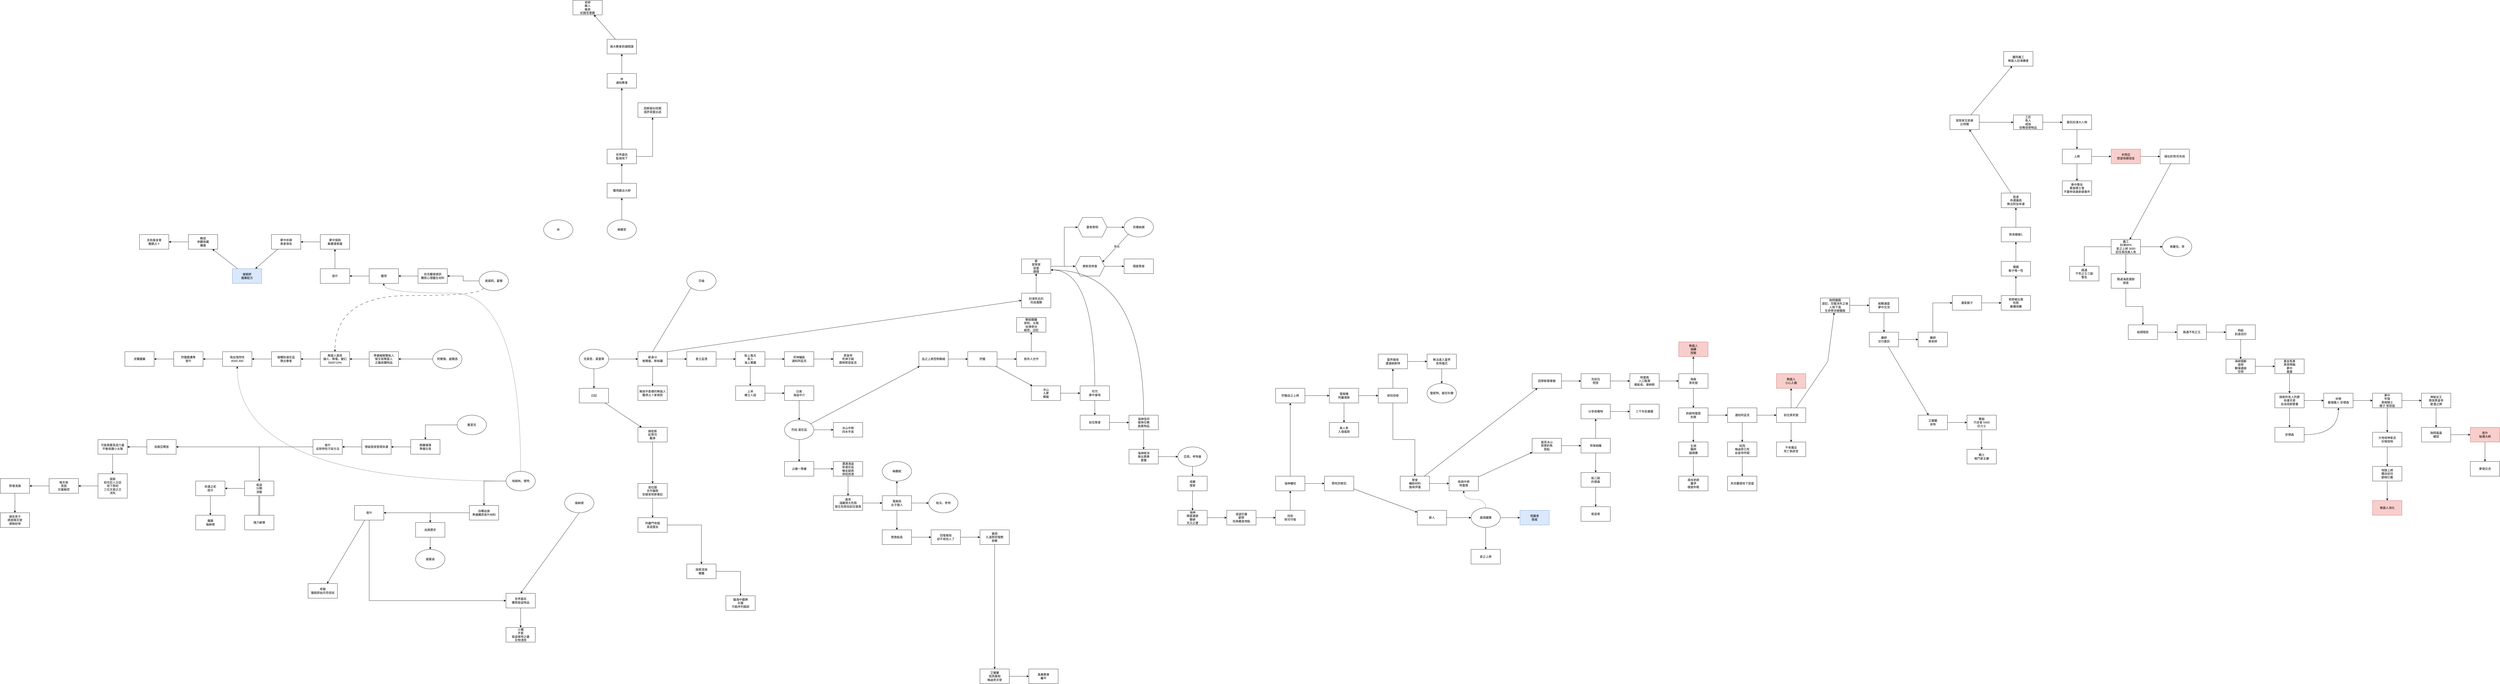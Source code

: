 <mxfile version="24.7.1" type="github">
  <diagram name="第 1 页" id="vnNiOUNzti1CzOlkC276">
    <mxGraphModel dx="3101" dy="2683" grid="1" gridSize="10" guides="1" tooltips="1" connect="1" arrows="1" fold="1" page="1" pageScale="1" pageWidth="827" pageHeight="1169" math="0" shadow="0">
      <root>
        <mxCell id="0" />
        <mxCell id="1" parent="0" />
        <mxCell id="j9CWRaIW-mdHpUaHe9Zq-13" value="" style="edgeStyle=orthogonalEdgeStyle;rounded=0;orthogonalLoop=1;jettySize=auto;html=1;" parent="1" source="j9CWRaIW-mdHpUaHe9Zq-1" target="j9CWRaIW-mdHpUaHe9Zq-12" edge="1">
          <mxGeometry relative="1" as="geometry" />
        </mxCell>
        <mxCell id="j9CWRaIW-mdHpUaHe9Zq-18" value="" style="edgeStyle=orthogonalEdgeStyle;rounded=0;orthogonalLoop=1;jettySize=auto;html=1;" parent="1" source="j9CWRaIW-mdHpUaHe9Zq-1" target="j9CWRaIW-mdHpUaHe9Zq-17" edge="1">
          <mxGeometry relative="1" as="geometry" />
        </mxCell>
        <mxCell id="j9CWRaIW-mdHpUaHe9Zq-1" value="克萊恩．莫雷蒂" style="ellipse;whiteSpace=wrap;html=1;" parent="1" vertex="1">
          <mxGeometry x="370" y="220" width="120" height="80" as="geometry" />
        </mxCell>
        <mxCell id="j9CWRaIW-mdHpUaHe9Zq-24" value="" style="edgeStyle=orthogonalEdgeStyle;rounded=0;orthogonalLoop=1;jettySize=auto;html=1;" parent="1" source="j9CWRaIW-mdHpUaHe9Zq-2" target="j9CWRaIW-mdHpUaHe9Zq-23" edge="1">
          <mxGeometry relative="1" as="geometry" />
        </mxCell>
        <mxCell id="j9CWRaIW-mdHpUaHe9Zq-2" value="戴里克" style="ellipse;whiteSpace=wrap;html=1;" parent="1" vertex="1">
          <mxGeometry x="-130" y="490" width="120" height="80" as="geometry" />
        </mxCell>
        <mxCell id="j9CWRaIW-mdHpUaHe9Zq-26" value="" style="edgeStyle=orthogonalEdgeStyle;rounded=0;orthogonalLoop=1;jettySize=auto;html=1;" parent="1" source="j9CWRaIW-mdHpUaHe9Zq-3" target="j9CWRaIW-mdHpUaHe9Zq-25" edge="1">
          <mxGeometry relative="1" as="geometry" />
        </mxCell>
        <mxCell id="j9CWRaIW-mdHpUaHe9Zq-3" value="阿爾傑。威爾遜" style="ellipse;whiteSpace=wrap;html=1;" parent="1" vertex="1">
          <mxGeometry x="-230" y="220" width="120" height="80" as="geometry" />
        </mxCell>
        <mxCell id="j9CWRaIW-mdHpUaHe9Zq-28" value="" style="edgeStyle=orthogonalEdgeStyle;rounded=0;orthogonalLoop=1;jettySize=auto;html=1;" parent="1" source="j9CWRaIW-mdHpUaHe9Zq-4" target="j9CWRaIW-mdHpUaHe9Zq-27" edge="1">
          <mxGeometry relative="1" as="geometry" />
        </mxCell>
        <mxCell id="j9CWRaIW-mdHpUaHe9Zq-74" style="edgeStyle=orthogonalEdgeStyle;rounded=0;orthogonalLoop=1;jettySize=auto;html=1;exitX=0;exitY=1;exitDx=0;exitDy=0;entryX=0.5;entryY=0;entryDx=0;entryDy=0;curved=1;dashed=1;dashPattern=12 12;" parent="1" source="j9CWRaIW-mdHpUaHe9Zq-4" target="j9CWRaIW-mdHpUaHe9Zq-72" edge="1">
          <mxGeometry relative="1" as="geometry">
            <Array as="points">
              <mxPoint x="-22" />
              <mxPoint x="-630" />
            </Array>
          </mxGeometry>
        </mxCell>
        <mxCell id="j9CWRaIW-mdHpUaHe9Zq-4" value="奧黛莉。霍爾" style="ellipse;whiteSpace=wrap;html=1;" parent="1" vertex="1">
          <mxGeometry x="-40" y="-100" width="120" height="80" as="geometry" />
        </mxCell>
        <mxCell id="j9CWRaIW-mdHpUaHe9Zq-5" value="休" style="ellipse;whiteSpace=wrap;html=1;" parent="1" vertex="1">
          <mxGeometry x="224" y="-310" width="120" height="80" as="geometry" />
        </mxCell>
        <mxCell id="j9CWRaIW-mdHpUaHe9Zq-78" value="" style="edgeStyle=orthogonalEdgeStyle;rounded=0;orthogonalLoop=1;jettySize=auto;html=1;" parent="1" source="j9CWRaIW-mdHpUaHe9Zq-6" target="j9CWRaIW-mdHpUaHe9Zq-77" edge="1">
          <mxGeometry relative="1" as="geometry" />
        </mxCell>
        <mxCell id="j9CWRaIW-mdHpUaHe9Zq-6" value="佛爾思" style="ellipse;whiteSpace=wrap;html=1;" parent="1" vertex="1">
          <mxGeometry x="484" y="-310" width="120" height="80" as="geometry" />
        </mxCell>
        <mxCell id="D1Atexr_Dmi5lukZRB_q-3" style="rounded=0;orthogonalLoop=1;jettySize=auto;html=1;exitX=0.5;exitY=1;exitDx=0;exitDy=0;entryX=0.5;entryY=0;entryDx=0;entryDy=0;" edge="1" parent="1" source="j9CWRaIW-mdHpUaHe9Zq-7" target="D1Atexr_Dmi5lukZRB_q-1">
          <mxGeometry relative="1" as="geometry" />
        </mxCell>
        <mxCell id="j9CWRaIW-mdHpUaHe9Zq-7" value="倫納德" style="ellipse;whiteSpace=wrap;html=1;" parent="1" vertex="1">
          <mxGeometry x="310" y="810" width="120" height="80" as="geometry" />
        </mxCell>
        <mxCell id="j9CWRaIW-mdHpUaHe9Zq-22" value="" style="edgeStyle=orthogonalEdgeStyle;rounded=0;orthogonalLoop=1;jettySize=auto;html=1;" parent="1" source="j9CWRaIW-mdHpUaHe9Zq-8" target="j9CWRaIW-mdHpUaHe9Zq-21" edge="1">
          <mxGeometry relative="1" as="geometry" />
        </mxCell>
        <mxCell id="j9CWRaIW-mdHpUaHe9Zq-71" style="edgeStyle=orthogonalEdgeStyle;rounded=0;orthogonalLoop=1;jettySize=auto;html=1;exitX=0.5;exitY=0;exitDx=0;exitDy=0;entryX=0.5;entryY=1;entryDx=0;entryDy=0;curved=1;dashed=1;" parent="1" source="j9CWRaIW-mdHpUaHe9Zq-8" target="j9CWRaIW-mdHpUaHe9Zq-69" edge="1">
          <mxGeometry relative="1" as="geometry">
            <Array as="points">
              <mxPoint x="130" y="-10" />
              <mxPoint x="-430" y="-10" />
            </Array>
          </mxGeometry>
        </mxCell>
        <mxCell id="-KzsJVUK8Ep1AKC-Nxfg-25" style="edgeStyle=orthogonalEdgeStyle;rounded=0;orthogonalLoop=1;jettySize=auto;html=1;exitX=0;exitY=0.5;exitDx=0;exitDy=0;entryX=0.5;entryY=1;entryDx=0;entryDy=0;dashed=1;curved=1;" parent="1" source="j9CWRaIW-mdHpUaHe9Zq-8" target="-KzsJVUK8Ep1AKC-Nxfg-23" edge="1">
          <mxGeometry relative="1" as="geometry" />
        </mxCell>
        <mxCell id="j9CWRaIW-mdHpUaHe9Zq-8" value="埃姆林。懷特" style="ellipse;whiteSpace=wrap;html=1;" parent="1" vertex="1">
          <mxGeometry x="70" y="720" width="120" height="80" as="geometry" />
        </mxCell>
        <mxCell id="j9CWRaIW-mdHpUaHe9Zq-14" style="rounded=0;orthogonalLoop=1;jettySize=auto;html=1;exitX=0;exitY=1;exitDx=0;exitDy=0;entryX=0.5;entryY=0;entryDx=0;entryDy=0;endArrow=none;endFill=0;" parent="1" source="j9CWRaIW-mdHpUaHe9Zq-11" target="j9CWRaIW-mdHpUaHe9Zq-12" edge="1">
          <mxGeometry relative="1" as="geometry" />
        </mxCell>
        <mxCell id="j9CWRaIW-mdHpUaHe9Zq-11" value="莎倫" style="ellipse;whiteSpace=wrap;html=1;" parent="1" vertex="1">
          <mxGeometry x="810" y="-100" width="120" height="80" as="geometry" />
        </mxCell>
        <mxCell id="j9CWRaIW-mdHpUaHe9Zq-16" value="" style="edgeStyle=orthogonalEdgeStyle;rounded=0;orthogonalLoop=1;jettySize=auto;html=1;" parent="1" source="j9CWRaIW-mdHpUaHe9Zq-12" target="j9CWRaIW-mdHpUaHe9Zq-15" edge="1">
          <mxGeometry relative="1" as="geometry" />
        </mxCell>
        <mxCell id="j9CWRaIW-mdHpUaHe9Zq-30" value="" style="edgeStyle=orthogonalEdgeStyle;rounded=0;orthogonalLoop=1;jettySize=auto;html=1;" parent="1" source="j9CWRaIW-mdHpUaHe9Zq-12" target="j9CWRaIW-mdHpUaHe9Zq-29" edge="1">
          <mxGeometry relative="1" as="geometry" />
        </mxCell>
        <mxCell id="hBhCFTlkptKnWpYRVbFi-5" style="rounded=0;orthogonalLoop=1;jettySize=auto;html=1;exitX=1;exitY=0;exitDx=0;exitDy=0;entryX=0;entryY=0.5;entryDx=0;entryDy=0;" parent="1" source="j9CWRaIW-mdHpUaHe9Zq-12" target="hBhCFTlkptKnWpYRVbFi-3" edge="1">
          <mxGeometry relative="1" as="geometry" />
        </mxCell>
        <mxCell id="j9CWRaIW-mdHpUaHe9Zq-12" value="新身分&lt;div&gt;格爾曼。斯帕羅&lt;/div&gt;" style="whiteSpace=wrap;html=1;" parent="1" vertex="1">
          <mxGeometry x="610" y="230" width="120" height="60" as="geometry" />
        </mxCell>
        <mxCell id="j9CWRaIW-mdHpUaHe9Zq-15" value="解放手套裡的無面人&lt;div&gt;獲得占卜家資訊&lt;/div&gt;" style="whiteSpace=wrap;html=1;" parent="1" vertex="1">
          <mxGeometry x="610" y="370" width="120" height="60" as="geometry" />
        </mxCell>
        <mxCell id="j9CWRaIW-mdHpUaHe9Zq-20" value="" style="rounded=0;orthogonalLoop=1;jettySize=auto;html=1;" parent="1" source="j9CWRaIW-mdHpUaHe9Zq-17" target="j9CWRaIW-mdHpUaHe9Zq-19" edge="1">
          <mxGeometry relative="1" as="geometry" />
        </mxCell>
        <mxCell id="j9CWRaIW-mdHpUaHe9Zq-17" value="日記" style="whiteSpace=wrap;html=1;" parent="1" vertex="1">
          <mxGeometry x="370" y="380" width="120" height="60" as="geometry" />
        </mxCell>
        <mxCell id="-KzsJVUK8Ep1AKC-Nxfg-20" value="" style="edgeStyle=orthogonalEdgeStyle;rounded=0;orthogonalLoop=1;jettySize=auto;html=1;" parent="1" source="j9CWRaIW-mdHpUaHe9Zq-19" target="-KzsJVUK8Ep1AKC-Nxfg-19" edge="1">
          <mxGeometry relative="1" as="geometry" />
        </mxCell>
        <mxCell id="j9CWRaIW-mdHpUaHe9Zq-19" value="赫密斯&lt;div&gt;紅祭司&lt;/div&gt;&lt;div&gt;戰爭&lt;/div&gt;" style="whiteSpace=wrap;html=1;" parent="1" vertex="1">
          <mxGeometry x="610" y="540" width="120" height="60" as="geometry" />
        </mxCell>
        <mxCell id="j9CWRaIW-mdHpUaHe9Zq-34" value="" style="edgeStyle=orthogonalEdgeStyle;rounded=0;orthogonalLoop=1;jettySize=auto;html=1;" parent="1" source="j9CWRaIW-mdHpUaHe9Zq-21" target="j9CWRaIW-mdHpUaHe9Zq-33" edge="1">
          <mxGeometry relative="1" as="geometry" />
        </mxCell>
        <mxCell id="OivnAyIA5k1C7lh1Dy9Y-20" value="" style="edgeStyle=orthogonalEdgeStyle;rounded=0;orthogonalLoop=1;jettySize=auto;html=1;" parent="1" source="j9CWRaIW-mdHpUaHe9Zq-21" target="OivnAyIA5k1C7lh1Dy9Y-19" edge="1">
          <mxGeometry relative="1" as="geometry" />
        </mxCell>
        <mxCell id="j9CWRaIW-mdHpUaHe9Zq-21" value="自曝血族&lt;div&gt;準備購買晉升材料&lt;/div&gt;" style="whiteSpace=wrap;html=1;" parent="1" vertex="1">
          <mxGeometry x="-80" y="860" width="120" height="60" as="geometry" />
        </mxCell>
        <mxCell id="j9CWRaIW-mdHpUaHe9Zq-76" value="" style="edgeStyle=orthogonalEdgeStyle;rounded=0;orthogonalLoop=1;jettySize=auto;html=1;" parent="1" source="j9CWRaIW-mdHpUaHe9Zq-23" target="j9CWRaIW-mdHpUaHe9Zq-75" edge="1">
          <mxGeometry relative="1" as="geometry" />
        </mxCell>
        <mxCell id="j9CWRaIW-mdHpUaHe9Zq-23" value="脫離循環&lt;div&gt;準備交易&lt;/div&gt;" style="whiteSpace=wrap;html=1;" parent="1" vertex="1">
          <mxGeometry x="-320" y="590" width="120" height="60" as="geometry" />
        </mxCell>
        <mxCell id="j9CWRaIW-mdHpUaHe9Zq-73" value="" style="edgeStyle=orthogonalEdgeStyle;rounded=0;orthogonalLoop=1;jettySize=auto;html=1;" parent="1" source="j9CWRaIW-mdHpUaHe9Zq-25" target="j9CWRaIW-mdHpUaHe9Zq-72" edge="1">
          <mxGeometry relative="1" as="geometry" />
        </mxCell>
        <mxCell id="j9CWRaIW-mdHpUaHe9Zq-25" value="準備催眠整船人&lt;div&gt;幫交易無面人&lt;/div&gt;&lt;div&gt;正義收購物品&lt;/div&gt;" style="whiteSpace=wrap;html=1;" parent="1" vertex="1">
          <mxGeometry x="-490" y="230" width="120" height="60" as="geometry" />
        </mxCell>
        <mxCell id="j9CWRaIW-mdHpUaHe9Zq-70" value="" style="edgeStyle=orthogonalEdgeStyle;rounded=0;orthogonalLoop=1;jettySize=auto;html=1;" parent="1" source="j9CWRaIW-mdHpUaHe9Zq-27" target="j9CWRaIW-mdHpUaHe9Zq-69" edge="1">
          <mxGeometry relative="1" as="geometry" />
        </mxCell>
        <mxCell id="j9CWRaIW-mdHpUaHe9Zq-27" value="貝克蘭德資訊&lt;div&gt;購買心理醫生材料&lt;/div&gt;" style="whiteSpace=wrap;html=1;" parent="1" vertex="1">
          <mxGeometry x="-290" y="-110" width="120" height="60" as="geometry" />
        </mxCell>
        <mxCell id="j9CWRaIW-mdHpUaHe9Zq-32" value="" style="edgeStyle=orthogonalEdgeStyle;rounded=0;orthogonalLoop=1;jettySize=auto;html=1;" parent="1" source="j9CWRaIW-mdHpUaHe9Zq-29" target="j9CWRaIW-mdHpUaHe9Zq-31" edge="1">
          <mxGeometry relative="1" as="geometry" />
        </mxCell>
        <mxCell id="j9CWRaIW-mdHpUaHe9Zq-29" value="普立茲港" style="whiteSpace=wrap;html=1;" parent="1" vertex="1">
          <mxGeometry x="810" y="230" width="120" height="60" as="geometry" />
        </mxCell>
        <mxCell id="j9CWRaIW-mdHpUaHe9Zq-38" value="" style="edgeStyle=orthogonalEdgeStyle;rounded=0;orthogonalLoop=1;jettySize=auto;html=1;" parent="1" source="j9CWRaIW-mdHpUaHe9Zq-31" target="j9CWRaIW-mdHpUaHe9Zq-37" edge="1">
          <mxGeometry relative="1" as="geometry" />
        </mxCell>
        <mxCell id="j9CWRaIW-mdHpUaHe9Zq-40" value="" style="edgeStyle=orthogonalEdgeStyle;rounded=0;orthogonalLoop=1;jettySize=auto;html=1;" parent="1" source="j9CWRaIW-mdHpUaHe9Zq-31" target="j9CWRaIW-mdHpUaHe9Zq-39" edge="1">
          <mxGeometry relative="1" as="geometry" />
        </mxCell>
        <mxCell id="j9CWRaIW-mdHpUaHe9Zq-31" value="船上風光&lt;div&gt;魚人&lt;/div&gt;&lt;div&gt;海上寶藏&lt;/div&gt;" style="whiteSpace=wrap;html=1;" parent="1" vertex="1">
          <mxGeometry x="1010" y="230" width="120" height="60" as="geometry" />
        </mxCell>
        <mxCell id="j9CWRaIW-mdHpUaHe9Zq-36" value="" style="edgeStyle=orthogonalEdgeStyle;rounded=0;orthogonalLoop=1;jettySize=auto;html=1;" parent="1" source="j9CWRaIW-mdHpUaHe9Zq-33" target="j9CWRaIW-mdHpUaHe9Zq-35" edge="1">
          <mxGeometry relative="1" as="geometry" />
        </mxCell>
        <mxCell id="j9CWRaIW-mdHpUaHe9Zq-33" value="血族歷史" style="whiteSpace=wrap;html=1;" parent="1" vertex="1">
          <mxGeometry x="-300" y="930" width="120" height="60" as="geometry" />
        </mxCell>
        <mxCell id="j9CWRaIW-mdHpUaHe9Zq-35" value="威曼迪" style="ellipse;whiteSpace=wrap;html=1;" parent="1" vertex="1">
          <mxGeometry x="-300" y="1040" width="120" height="80" as="geometry" />
        </mxCell>
        <mxCell id="j9CWRaIW-mdHpUaHe9Zq-44" value="" style="edgeStyle=orthogonalEdgeStyle;rounded=0;orthogonalLoop=1;jettySize=auto;html=1;" parent="1" source="j9CWRaIW-mdHpUaHe9Zq-37" target="j9CWRaIW-mdHpUaHe9Zq-43" edge="1">
          <mxGeometry relative="1" as="geometry" />
        </mxCell>
        <mxCell id="j9CWRaIW-mdHpUaHe9Zq-37" value="死神鑰匙&lt;div&gt;通知阿茲克&lt;/div&gt;" style="whiteSpace=wrap;html=1;" parent="1" vertex="1">
          <mxGeometry x="1210" y="230" width="120" height="60" as="geometry" />
        </mxCell>
        <mxCell id="j9CWRaIW-mdHpUaHe9Zq-42" value="" style="edgeStyle=orthogonalEdgeStyle;rounded=0;orthogonalLoop=1;jettySize=auto;html=1;" parent="1" source="j9CWRaIW-mdHpUaHe9Zq-39" target="j9CWRaIW-mdHpUaHe9Zq-41" edge="1">
          <mxGeometry relative="1" as="geometry" />
        </mxCell>
        <mxCell id="j9CWRaIW-mdHpUaHe9Zq-39" value="上岸&lt;div&gt;確立人設&lt;/div&gt;" style="whiteSpace=wrap;html=1;" parent="1" vertex="1">
          <mxGeometry x="1010" y="370" width="120" height="60" as="geometry" />
        </mxCell>
        <mxCell id="j9CWRaIW-mdHpUaHe9Zq-48" value="" style="edgeStyle=orthogonalEdgeStyle;rounded=0;orthogonalLoop=1;jettySize=auto;html=1;" parent="1" source="j9CWRaIW-mdHpUaHe9Zq-41" target="j9CWRaIW-mdHpUaHe9Zq-47" edge="1">
          <mxGeometry relative="1" as="geometry" />
        </mxCell>
        <mxCell id="j9CWRaIW-mdHpUaHe9Zq-41" value="白鯊&lt;div&gt;海盜中介&lt;/div&gt;" style="whiteSpace=wrap;html=1;" parent="1" vertex="1">
          <mxGeometry x="1210" y="370" width="120" height="60" as="geometry" />
        </mxCell>
        <mxCell id="j9CWRaIW-mdHpUaHe9Zq-43" value="黑皇帝&lt;div&gt;死神子嗣&lt;/div&gt;&lt;div&gt;銅哨邪惡氣息&lt;/div&gt;" style="whiteSpace=wrap;html=1;" parent="1" vertex="1">
          <mxGeometry x="1410" y="230" width="120" height="60" as="geometry" />
        </mxCell>
        <mxCell id="j9CWRaIW-mdHpUaHe9Zq-50" value="" style="edgeStyle=orthogonalEdgeStyle;rounded=0;orthogonalLoop=1;jettySize=auto;html=1;" parent="1" source="j9CWRaIW-mdHpUaHe9Zq-47" target="j9CWRaIW-mdHpUaHe9Zq-49" edge="1">
          <mxGeometry relative="1" as="geometry" />
        </mxCell>
        <mxCell id="j9CWRaIW-mdHpUaHe9Zq-52" value="" style="edgeStyle=orthogonalEdgeStyle;rounded=0;orthogonalLoop=1;jettySize=auto;html=1;" parent="1" source="j9CWRaIW-mdHpUaHe9Zq-47" target="j9CWRaIW-mdHpUaHe9Zq-51" edge="1">
          <mxGeometry relative="1" as="geometry" />
        </mxCell>
        <mxCell id="j9CWRaIW-mdHpUaHe9Zq-80" value="" style="rounded=0;orthogonalLoop=1;jettySize=auto;html=1;" parent="1" source="j9CWRaIW-mdHpUaHe9Zq-47" target="j9CWRaIW-mdHpUaHe9Zq-79" edge="1">
          <mxGeometry relative="1" as="geometry" />
        </mxCell>
        <mxCell id="j9CWRaIW-mdHpUaHe9Zq-47" value="烈焰 達尼茲" style="ellipse;whiteSpace=wrap;html=1;" parent="1" vertex="1">
          <mxGeometry x="1210" y="510" width="120" height="80" as="geometry" />
        </mxCell>
        <mxCell id="j9CWRaIW-mdHpUaHe9Zq-49" value="冰山中將&lt;div&gt;四水手長&lt;/div&gt;" style="whiteSpace=wrap;html=1;" parent="1" vertex="1">
          <mxGeometry x="1410" y="520" width="120" height="60" as="geometry" />
        </mxCell>
        <mxCell id="j9CWRaIW-mdHpUaHe9Zq-54" value="" style="edgeStyle=orthogonalEdgeStyle;rounded=0;orthogonalLoop=1;jettySize=auto;html=1;" parent="1" source="j9CWRaIW-mdHpUaHe9Zq-51" target="j9CWRaIW-mdHpUaHe9Zq-53" edge="1">
          <mxGeometry relative="1" as="geometry" />
        </mxCell>
        <mxCell id="j9CWRaIW-mdHpUaHe9Zq-51" value="占據一等艙" style="whiteSpace=wrap;html=1;" parent="1" vertex="1">
          <mxGeometry x="1210" y="680" width="120" height="60" as="geometry" />
        </mxCell>
        <mxCell id="j9CWRaIW-mdHpUaHe9Zq-56" value="" style="edgeStyle=orthogonalEdgeStyle;rounded=0;orthogonalLoop=1;jettySize=auto;html=1;" parent="1" source="j9CWRaIW-mdHpUaHe9Zq-53" target="j9CWRaIW-mdHpUaHe9Zq-55" edge="1">
          <mxGeometry relative="1" as="geometry" />
        </mxCell>
        <mxCell id="j9CWRaIW-mdHpUaHe9Zq-53" value="遭遇海盜&lt;div&gt;掛達尼茲&lt;/div&gt;&lt;div&gt;嚇走疑惑&lt;/div&gt;&lt;div&gt;停班西港&lt;/div&gt;" style="whiteSpace=wrap;html=1;" parent="1" vertex="1">
          <mxGeometry x="1410" y="680" width="120" height="60" as="geometry" />
        </mxCell>
        <mxCell id="j9CWRaIW-mdHpUaHe9Zq-58" value="" style="edgeStyle=orthogonalEdgeStyle;rounded=0;orthogonalLoop=1;jettySize=auto;html=1;" parent="1" source="j9CWRaIW-mdHpUaHe9Zq-55" target="j9CWRaIW-mdHpUaHe9Zq-57" edge="1">
          <mxGeometry relative="1" as="geometry" />
        </mxCell>
        <mxCell id="j9CWRaIW-mdHpUaHe9Zq-55" value="異常&lt;div&gt;淺藏很大危險&lt;/div&gt;&lt;div&gt;發生危險但前往營救&lt;/div&gt;" style="whiteSpace=wrap;html=1;" parent="1" vertex="1">
          <mxGeometry x="1410" y="820" width="120" height="60" as="geometry" />
        </mxCell>
        <mxCell id="j9CWRaIW-mdHpUaHe9Zq-60" value="" style="edgeStyle=orthogonalEdgeStyle;rounded=0;orthogonalLoop=1;jettySize=auto;html=1;" parent="1" source="j9CWRaIW-mdHpUaHe9Zq-57" target="j9CWRaIW-mdHpUaHe9Zq-59" edge="1">
          <mxGeometry relative="1" as="geometry" />
        </mxCell>
        <mxCell id="j9CWRaIW-mdHpUaHe9Zq-62" value="" style="edgeStyle=orthogonalEdgeStyle;rounded=0;orthogonalLoop=1;jettySize=auto;html=1;" parent="1" source="j9CWRaIW-mdHpUaHe9Zq-57" target="j9CWRaIW-mdHpUaHe9Zq-61" edge="1">
          <mxGeometry relative="1" as="geometry" />
        </mxCell>
        <mxCell id="j9CWRaIW-mdHpUaHe9Zq-64" value="" style="edgeStyle=orthogonalEdgeStyle;rounded=0;orthogonalLoop=1;jettySize=auto;html=1;" parent="1" source="j9CWRaIW-mdHpUaHe9Zq-57" target="j9CWRaIW-mdHpUaHe9Zq-63" edge="1">
          <mxGeometry relative="1" as="geometry" />
        </mxCell>
        <mxCell id="j9CWRaIW-mdHpUaHe9Zq-57" value="電報局&lt;div&gt;女子搜人&lt;/div&gt;" style="whiteSpace=wrap;html=1;" parent="1" vertex="1">
          <mxGeometry x="1610" y="820" width="120" height="60" as="geometry" />
        </mxCell>
        <mxCell id="j9CWRaIW-mdHpUaHe9Zq-59" value="帕沃。考特" style="ellipse;whiteSpace=wrap;html=1;" parent="1" vertex="1">
          <mxGeometry x="1800" y="810" width="120" height="80" as="geometry" />
        </mxCell>
        <mxCell id="j9CWRaIW-mdHpUaHe9Zq-61" value="梅蘭妮" style="ellipse;whiteSpace=wrap;html=1;" parent="1" vertex="1">
          <mxGeometry x="1610" y="680" width="120" height="80" as="geometry" />
        </mxCell>
        <mxCell id="j9CWRaIW-mdHpUaHe9Zq-66" value="" style="edgeStyle=orthogonalEdgeStyle;rounded=0;orthogonalLoop=1;jettySize=auto;html=1;" parent="1" source="j9CWRaIW-mdHpUaHe9Zq-63" target="j9CWRaIW-mdHpUaHe9Zq-65" edge="1">
          <mxGeometry relative="1" as="geometry" />
        </mxCell>
        <mxCell id="j9CWRaIW-mdHpUaHe9Zq-63" value="營救船長" style="whiteSpace=wrap;html=1;" parent="1" vertex="1">
          <mxGeometry x="1610" y="960" width="120" height="60" as="geometry" />
        </mxCell>
        <mxCell id="j9CWRaIW-mdHpUaHe9Zq-68" value="" style="edgeStyle=orthogonalEdgeStyle;rounded=0;orthogonalLoop=1;jettySize=auto;html=1;" parent="1" source="j9CWRaIW-mdHpUaHe9Zq-65" target="j9CWRaIW-mdHpUaHe9Zq-67" edge="1">
          <mxGeometry relative="1" as="geometry" />
        </mxCell>
        <mxCell id="j9CWRaIW-mdHpUaHe9Zq-65" value="回電報局&lt;div&gt;卻不用找人了&lt;/div&gt;" style="whiteSpace=wrap;html=1;" parent="1" vertex="1">
          <mxGeometry x="1810" y="960" width="120" height="60" as="geometry" />
        </mxCell>
        <mxCell id="206TQbR_FnFegfCasmTq-4" value="" style="edgeStyle=orthogonalEdgeStyle;rounded=0;orthogonalLoop=1;jettySize=auto;html=1;" parent="1" source="j9CWRaIW-mdHpUaHe9Zq-67" target="206TQbR_FnFegfCasmTq-3" edge="1">
          <mxGeometry relative="1" as="geometry" />
        </mxCell>
        <mxCell id="j9CWRaIW-mdHpUaHe9Zq-67" value="賓西&lt;div&gt;久遠祭祀復甦&lt;/div&gt;&lt;div&gt;邪教&lt;/div&gt;" style="whiteSpace=wrap;html=1;" parent="1" vertex="1">
          <mxGeometry x="2010" y="960" width="120" height="60" as="geometry" />
        </mxCell>
        <mxCell id="j9CWRaIW-mdHpUaHe9Zq-82" value="" style="edgeStyle=orthogonalEdgeStyle;rounded=0;orthogonalLoop=1;jettySize=auto;html=1;" parent="1" source="j9CWRaIW-mdHpUaHe9Zq-69" target="j9CWRaIW-mdHpUaHe9Zq-81" edge="1">
          <mxGeometry relative="1" as="geometry" />
        </mxCell>
        <mxCell id="j9CWRaIW-mdHpUaHe9Zq-69" value="獲得" style="whiteSpace=wrap;html=1;" parent="1" vertex="1">
          <mxGeometry x="-490" y="-110" width="120" height="60" as="geometry" />
        </mxCell>
        <mxCell id="j9CWRaIW-mdHpUaHe9Zq-86" value="" style="edgeStyle=orthogonalEdgeStyle;rounded=0;orthogonalLoop=1;jettySize=auto;html=1;" parent="1" source="j9CWRaIW-mdHpUaHe9Zq-72" target="j9CWRaIW-mdHpUaHe9Zq-85" edge="1">
          <mxGeometry relative="1" as="geometry" />
        </mxCell>
        <mxCell id="j9CWRaIW-mdHpUaHe9Zq-72" value="無面人面具&lt;div&gt;操火，移傷，變幻&lt;/div&gt;&lt;div&gt;5500*15%&lt;/div&gt;" style="whiteSpace=wrap;html=1;" parent="1" vertex="1">
          <mxGeometry x="-690" y="230" width="120" height="60" as="geometry" />
        </mxCell>
        <mxCell id="OivnAyIA5k1C7lh1Dy9Y-22" value="" style="edgeStyle=orthogonalEdgeStyle;rounded=0;orthogonalLoop=1;jettySize=auto;html=1;" parent="1" source="j9CWRaIW-mdHpUaHe9Zq-75" target="OivnAyIA5k1C7lh1Dy9Y-21" edge="1">
          <mxGeometry relative="1" as="geometry" />
        </mxCell>
        <mxCell id="j9CWRaIW-mdHpUaHe9Zq-75" value="懷疑首席發現命運" style="whiteSpace=wrap;html=1;" parent="1" vertex="1">
          <mxGeometry x="-520" y="590" width="120" height="60" as="geometry" />
        </mxCell>
        <mxCell id="qNHrPNy8XOzh8uEt_Vjq-2" value="" style="edgeStyle=orthogonalEdgeStyle;rounded=0;orthogonalLoop=1;jettySize=auto;html=1;" parent="1" source="j9CWRaIW-mdHpUaHe9Zq-77" target="qNHrPNy8XOzh8uEt_Vjq-1" edge="1">
          <mxGeometry relative="1" as="geometry" />
        </mxCell>
        <mxCell id="j9CWRaIW-mdHpUaHe9Zq-77" value="獲得戲法大師" style="whiteSpace=wrap;html=1;" parent="1" vertex="1">
          <mxGeometry x="484" y="-460" width="120" height="60" as="geometry" />
        </mxCell>
        <mxCell id="j9CWRaIW-mdHpUaHe9Zq-84" value="" style="edgeStyle=orthogonalEdgeStyle;rounded=0;orthogonalLoop=1;jettySize=auto;html=1;" parent="1" source="j9CWRaIW-mdHpUaHe9Zq-79" target="j9CWRaIW-mdHpUaHe9Zq-83" edge="1">
          <mxGeometry relative="1" as="geometry" />
        </mxCell>
        <mxCell id="j9CWRaIW-mdHpUaHe9Zq-79" value="血之上將控制聯絡" style="whiteSpace=wrap;html=1;" parent="1" vertex="1">
          <mxGeometry x="1760" y="230" width="120" height="60" as="geometry" />
        </mxCell>
        <mxCell id="hBhCFTlkptKnWpYRVbFi-49" value="" style="edgeStyle=orthogonalEdgeStyle;rounded=0;orthogonalLoop=1;jettySize=auto;html=1;" parent="1" source="j9CWRaIW-mdHpUaHe9Zq-81" target="hBhCFTlkptKnWpYRVbFi-48" edge="1">
          <mxGeometry relative="1" as="geometry" />
        </mxCell>
        <mxCell id="j9CWRaIW-mdHpUaHe9Zq-81" value="晉升" style="whiteSpace=wrap;html=1;" parent="1" vertex="1">
          <mxGeometry x="-690" y="-110" width="120" height="60" as="geometry" />
        </mxCell>
        <mxCell id="j9CWRaIW-mdHpUaHe9Zq-88" value="" style="edgeStyle=orthogonalEdgeStyle;rounded=0;orthogonalLoop=1;jettySize=auto;html=1;" parent="1" source="j9CWRaIW-mdHpUaHe9Zq-83" target="j9CWRaIW-mdHpUaHe9Zq-87" edge="1">
          <mxGeometry relative="1" as="geometry" />
        </mxCell>
        <mxCell id="hBhCFTlkptKnWpYRVbFi-9" value="" style="rounded=0;orthogonalLoop=1;jettySize=auto;html=1;" parent="1" source="j9CWRaIW-mdHpUaHe9Zq-83" target="hBhCFTlkptKnWpYRVbFi-8" edge="1">
          <mxGeometry relative="1" as="geometry" />
        </mxCell>
        <mxCell id="j9CWRaIW-mdHpUaHe9Zq-83" value="狩獵" style="whiteSpace=wrap;html=1;" parent="1" vertex="1">
          <mxGeometry x="1960" y="230" width="120" height="60" as="geometry" />
        </mxCell>
        <mxCell id="-KzsJVUK8Ep1AKC-Nxfg-24" value="" style="edgeStyle=orthogonalEdgeStyle;rounded=0;orthogonalLoop=1;jettySize=auto;html=1;" parent="1" source="j9CWRaIW-mdHpUaHe9Zq-85" target="-KzsJVUK8Ep1AKC-Nxfg-23" edge="1">
          <mxGeometry relative="1" as="geometry" />
        </mxCell>
        <mxCell id="j9CWRaIW-mdHpUaHe9Zq-85" value="接觸到達尼茲&lt;div&gt;猜出眷者&lt;/div&gt;" style="whiteSpace=wrap;html=1;" parent="1" vertex="1">
          <mxGeometry x="-890" y="230" width="120" height="60" as="geometry" />
        </mxCell>
        <mxCell id="hBhCFTlkptKnWpYRVbFi-2" value="" style="edgeStyle=orthogonalEdgeStyle;rounded=0;orthogonalLoop=1;jettySize=auto;html=1;" parent="1" source="j9CWRaIW-mdHpUaHe9Zq-87" target="hBhCFTlkptKnWpYRVbFi-1" edge="1">
          <mxGeometry relative="1" as="geometry" />
        </mxCell>
        <mxCell id="j9CWRaIW-mdHpUaHe9Zq-87" value="倒吊人合作" style="whiteSpace=wrap;html=1;" parent="1" vertex="1">
          <mxGeometry x="2160" y="230" width="120" height="60" as="geometry" />
        </mxCell>
        <mxCell id="hBhCFTlkptKnWpYRVbFi-1" value="擊殺鋼鐵&lt;div&gt;穿刺，太陽&lt;/div&gt;&lt;div&gt;玫瑰學派&lt;/div&gt;&lt;div&gt;縱慾，囚犯&lt;/div&gt;" style="whiteSpace=wrap;html=1;" parent="1" vertex="1">
          <mxGeometry x="2160" y="90" width="120" height="60" as="geometry" />
        </mxCell>
        <mxCell id="hBhCFTlkptKnWpYRVbFi-7" value="" style="edgeStyle=orthogonalEdgeStyle;rounded=0;orthogonalLoop=1;jettySize=auto;html=1;" parent="1" source="hBhCFTlkptKnWpYRVbFi-3" target="hBhCFTlkptKnWpYRVbFi-6" edge="1">
          <mxGeometry relative="1" as="geometry" />
        </mxCell>
        <mxCell id="hBhCFTlkptKnWpYRVbFi-3" value="扮演死去的&lt;div&gt;完成遺願&lt;/div&gt;" style="whiteSpace=wrap;html=1;" parent="1" vertex="1">
          <mxGeometry x="2180" y="-10" width="120" height="60" as="geometry" />
        </mxCell>
        <mxCell id="hBhCFTlkptKnWpYRVbFi-14" style="edgeStyle=orthogonalEdgeStyle;rounded=0;orthogonalLoop=1;jettySize=auto;html=1;exitX=1;exitY=0.5;exitDx=0;exitDy=0;entryX=0;entryY=0.5;entryDx=0;entryDy=0;" parent="1" source="hBhCFTlkptKnWpYRVbFi-6" target="hBhCFTlkptKnWpYRVbFi-13" edge="1">
          <mxGeometry relative="1" as="geometry" />
        </mxCell>
        <mxCell id="hBhCFTlkptKnWpYRVbFi-15" style="edgeStyle=orthogonalEdgeStyle;rounded=0;orthogonalLoop=1;jettySize=auto;html=1;exitX=1;exitY=0.5;exitDx=0;exitDy=0;entryX=0;entryY=0.5;entryDx=0;entryDy=0;" parent="1" source="hBhCFTlkptKnWpYRVbFi-6" target="hBhCFTlkptKnWpYRVbFi-12" edge="1">
          <mxGeometry relative="1" as="geometry" />
        </mxCell>
        <mxCell id="hBhCFTlkptKnWpYRVbFi-6" value="夢&lt;div&gt;冒險家&lt;/div&gt;&lt;div&gt;惡靈&lt;/div&gt;&lt;div&gt;跟隨&lt;/div&gt;" style="whiteSpace=wrap;html=1;" parent="1" vertex="1">
          <mxGeometry x="2180" y="-150" width="120" height="60" as="geometry" />
        </mxCell>
        <mxCell id="hBhCFTlkptKnWpYRVbFi-11" value="" style="edgeStyle=orthogonalEdgeStyle;rounded=0;orthogonalLoop=1;jettySize=auto;html=1;" parent="1" source="hBhCFTlkptKnWpYRVbFi-8" target="hBhCFTlkptKnWpYRVbFi-10" edge="1">
          <mxGeometry relative="1" as="geometry" />
        </mxCell>
        <mxCell id="hBhCFTlkptKnWpYRVbFi-8" value="冰山&lt;div&gt;入夢&lt;/div&gt;&lt;div&gt;模擬&lt;/div&gt;" style="whiteSpace=wrap;html=1;" parent="1" vertex="1">
          <mxGeometry x="2220" y="370" width="120" height="60" as="geometry" />
        </mxCell>
        <mxCell id="hBhCFTlkptKnWpYRVbFi-22" style="edgeStyle=orthogonalEdgeStyle;rounded=0;orthogonalLoop=1;jettySize=auto;html=1;exitX=0.5;exitY=0;exitDx=0;exitDy=0;entryX=1;entryY=0.75;entryDx=0;entryDy=0;curved=1;" parent="1" source="hBhCFTlkptKnWpYRVbFi-10" target="hBhCFTlkptKnWpYRVbFi-6" edge="1">
          <mxGeometry relative="1" as="geometry" />
        </mxCell>
        <mxCell id="hBhCFTlkptKnWpYRVbFi-24" value="" style="edgeStyle=orthogonalEdgeStyle;rounded=0;orthogonalLoop=1;jettySize=auto;html=1;" parent="1" source="hBhCFTlkptKnWpYRVbFi-10" target="hBhCFTlkptKnWpYRVbFi-23" edge="1">
          <mxGeometry relative="1" as="geometry" />
        </mxCell>
        <mxCell id="hBhCFTlkptKnWpYRVbFi-10" value="符咒&lt;div&gt;夢中會唔&lt;/div&gt;" style="whiteSpace=wrap;html=1;" parent="1" vertex="1">
          <mxGeometry x="2420" y="370" width="120" height="60" as="geometry" />
        </mxCell>
        <mxCell id="hBhCFTlkptKnWpYRVbFi-17" value="" style="edgeStyle=orthogonalEdgeStyle;rounded=0;orthogonalLoop=1;jettySize=auto;html=1;" parent="1" source="hBhCFTlkptKnWpYRVbFi-12" target="hBhCFTlkptKnWpYRVbFi-16" edge="1">
          <mxGeometry relative="1" as="geometry" />
        </mxCell>
        <mxCell id="hBhCFTlkptKnWpYRVbFi-12" value="摩斯苦修會" style="shape=hexagon;perimeter=hexagonPerimeter2;whiteSpace=wrap;html=1;fixedSize=1;" parent="1" vertex="1">
          <mxGeometry x="2400" y="-160" width="120" height="80" as="geometry" />
        </mxCell>
        <mxCell id="hBhCFTlkptKnWpYRVbFi-19" value="" style="edgeStyle=orthogonalEdgeStyle;rounded=0;orthogonalLoop=1;jettySize=auto;html=1;" parent="1" source="hBhCFTlkptKnWpYRVbFi-13" target="hBhCFTlkptKnWpYRVbFi-18" edge="1">
          <mxGeometry relative="1" as="geometry" />
        </mxCell>
        <mxCell id="hBhCFTlkptKnWpYRVbFi-13" value="要素黎明" style="shape=hexagon;perimeter=hexagonPerimeter2;whiteSpace=wrap;html=1;fixedSize=1;" parent="1" vertex="1">
          <mxGeometry x="2410" y="-320" width="120" height="80" as="geometry" />
        </mxCell>
        <mxCell id="hBhCFTlkptKnWpYRVbFi-16" value="隱匿賢者" style="whiteSpace=wrap;html=1;" parent="1" vertex="1">
          <mxGeometry x="2600" y="-150" width="120" height="60" as="geometry" />
        </mxCell>
        <mxCell id="hBhCFTlkptKnWpYRVbFi-20" style="rounded=0;orthogonalLoop=1;jettySize=auto;html=1;exitX=0;exitY=1;exitDx=0;exitDy=0;entryX=1;entryY=0.25;entryDx=0;entryDy=0;" parent="1" source="hBhCFTlkptKnWpYRVbFi-18" target="hBhCFTlkptKnWpYRVbFi-12" edge="1">
          <mxGeometry relative="1" as="geometry" />
        </mxCell>
        <mxCell id="hBhCFTlkptKnWpYRVbFi-21" value="對抗" style="edgeLabel;html=1;align=center;verticalAlign=middle;resizable=0;points=[];" parent="hBhCFTlkptKnWpYRVbFi-20" vertex="1" connectable="0">
          <mxGeometry x="-0.101" y="-1" relative="1" as="geometry">
            <mxPoint as="offset" />
          </mxGeometry>
        </mxCell>
        <mxCell id="hBhCFTlkptKnWpYRVbFi-18" value="貝爾納黛" style="ellipse;whiteSpace=wrap;html=1;" parent="1" vertex="1">
          <mxGeometry x="2600" y="-320" width="120" height="80" as="geometry" />
        </mxCell>
        <mxCell id="hBhCFTlkptKnWpYRVbFi-26" value="" style="edgeStyle=orthogonalEdgeStyle;rounded=0;orthogonalLoop=1;jettySize=auto;html=1;" parent="1" source="hBhCFTlkptKnWpYRVbFi-23" target="hBhCFTlkptKnWpYRVbFi-25" edge="1">
          <mxGeometry relative="1" as="geometry" />
        </mxCell>
        <mxCell id="hBhCFTlkptKnWpYRVbFi-23" value="前往聚會" style="whiteSpace=wrap;html=1;" parent="1" vertex="1">
          <mxGeometry x="2420" y="490" width="120" height="60" as="geometry" />
        </mxCell>
        <mxCell id="hBhCFTlkptKnWpYRVbFi-27" style="edgeStyle=orthogonalEdgeStyle;rounded=0;orthogonalLoop=1;jettySize=auto;html=1;exitX=0.5;exitY=0;exitDx=0;exitDy=0;entryX=1;entryY=0.75;entryDx=0;entryDy=0;curved=1;" parent="1" source="hBhCFTlkptKnWpYRVbFi-25" target="hBhCFTlkptKnWpYRVbFi-6" edge="1">
          <mxGeometry relative="1" as="geometry" />
        </mxCell>
        <mxCell id="hBhCFTlkptKnWpYRVbFi-29" value="" style="edgeStyle=orthogonalEdgeStyle;rounded=0;orthogonalLoop=1;jettySize=auto;html=1;" parent="1" source="hBhCFTlkptKnWpYRVbFi-25" target="hBhCFTlkptKnWpYRVbFi-28" edge="1">
          <mxGeometry relative="1" as="geometry" />
        </mxCell>
        <mxCell id="hBhCFTlkptKnWpYRVbFi-25" value="海神信仰&lt;div&gt;搜尋任務&lt;/div&gt;&lt;div&gt;詭異物品&lt;/div&gt;" style="whiteSpace=wrap;html=1;" parent="1" vertex="1">
          <mxGeometry x="2620" y="490" width="120" height="60" as="geometry" />
        </mxCell>
        <mxCell id="hBhCFTlkptKnWpYRVbFi-31" value="" style="edgeStyle=orthogonalEdgeStyle;rounded=0;orthogonalLoop=1;jettySize=auto;html=1;" parent="1" source="hBhCFTlkptKnWpYRVbFi-28" target="hBhCFTlkptKnWpYRVbFi-30" edge="1">
          <mxGeometry relative="1" as="geometry" />
        </mxCell>
        <mxCell id="hBhCFTlkptKnWpYRVbFi-28" value="海神將消&lt;div&gt;做出異舉&lt;/div&gt;&lt;div&gt;雷聲&lt;/div&gt;" style="whiteSpace=wrap;html=1;" parent="1" vertex="1">
          <mxGeometry x="2620" y="630" width="120" height="60" as="geometry" />
        </mxCell>
        <mxCell id="hBhCFTlkptKnWpYRVbFi-33" value="" style="edgeStyle=orthogonalEdgeStyle;rounded=0;orthogonalLoop=1;jettySize=auto;html=1;" parent="1" source="hBhCFTlkptKnWpYRVbFi-30" target="hBhCFTlkptKnWpYRVbFi-32" edge="1">
          <mxGeometry relative="1" as="geometry" />
        </mxCell>
        <mxCell id="hBhCFTlkptKnWpYRVbFi-30" value="亞恩。考特曼" style="ellipse;whiteSpace=wrap;html=1;" parent="1" vertex="1">
          <mxGeometry x="2820" y="620" width="120" height="80" as="geometry" />
        </mxCell>
        <mxCell id="hBhCFTlkptKnWpYRVbFi-35" value="" style="edgeStyle=orthogonalEdgeStyle;rounded=0;orthogonalLoop=1;jettySize=auto;html=1;" parent="1" source="hBhCFTlkptKnWpYRVbFi-32" target="hBhCFTlkptKnWpYRVbFi-34" edge="1">
          <mxGeometry relative="1" as="geometry" />
        </mxCell>
        <mxCell id="hBhCFTlkptKnWpYRVbFi-32" value="戒嚴&lt;div&gt;搜查&lt;/div&gt;" style="whiteSpace=wrap;html=1;" parent="1" vertex="1">
          <mxGeometry x="2820" y="740" width="120" height="60" as="geometry" />
        </mxCell>
        <mxCell id="hBhCFTlkptKnWpYRVbFi-37" value="" style="edgeStyle=orthogonalEdgeStyle;rounded=0;orthogonalLoop=1;jettySize=auto;html=1;" parent="1" source="hBhCFTlkptKnWpYRVbFi-34" target="hBhCFTlkptKnWpYRVbFi-36" edge="1">
          <mxGeometry relative="1" as="geometry" />
        </mxCell>
        <mxCell id="hBhCFTlkptKnWpYRVbFi-34" value="海神&lt;div&gt;精靈遺跡&lt;/div&gt;&lt;div&gt;雙綁&lt;/div&gt;&lt;div&gt;天災之書&lt;/div&gt;" style="whiteSpace=wrap;html=1;" parent="1" vertex="1">
          <mxGeometry x="2820" y="880" width="120" height="60" as="geometry" />
        </mxCell>
        <mxCell id="hBhCFTlkptKnWpYRVbFi-39" value="" style="edgeStyle=orthogonalEdgeStyle;rounded=0;orthogonalLoop=1;jettySize=auto;html=1;" parent="1" source="hBhCFTlkptKnWpYRVbFi-36" target="hBhCFTlkptKnWpYRVbFi-38" edge="1">
          <mxGeometry relative="1" as="geometry" />
        </mxCell>
        <mxCell id="hBhCFTlkptKnWpYRVbFi-36" value="渴望灰霧&lt;div&gt;獻祭&lt;/div&gt;&lt;div&gt;找尋藏身地點&lt;/div&gt;" style="whiteSpace=wrap;html=1;" parent="1" vertex="1">
          <mxGeometry x="3020" y="880" width="120" height="60" as="geometry" />
        </mxCell>
        <mxCell id="hBhCFTlkptKnWpYRVbFi-41" value="" style="edgeStyle=orthogonalEdgeStyle;rounded=0;orthogonalLoop=1;jettySize=auto;html=1;" parent="1" source="hBhCFTlkptKnWpYRVbFi-38" target="hBhCFTlkptKnWpYRVbFi-40" edge="1">
          <mxGeometry relative="1" as="geometry" />
        </mxCell>
        <mxCell id="hBhCFTlkptKnWpYRVbFi-38" value="找到&lt;div&gt;祭司守衛&lt;/div&gt;" style="whiteSpace=wrap;html=1;" parent="1" vertex="1">
          <mxGeometry x="3220" y="880" width="120" height="60" as="geometry" />
        </mxCell>
        <mxCell id="hBhCFTlkptKnWpYRVbFi-43" value="" style="edgeStyle=orthogonalEdgeStyle;rounded=0;orthogonalLoop=1;jettySize=auto;html=1;" parent="1" source="hBhCFTlkptKnWpYRVbFi-40" target="hBhCFTlkptKnWpYRVbFi-42" edge="1">
          <mxGeometry relative="1" as="geometry" />
        </mxCell>
        <mxCell id="-KzsJVUK8Ep1AKC-Nxfg-8" value="" style="edgeStyle=orthogonalEdgeStyle;rounded=0;orthogonalLoop=1;jettySize=auto;html=1;" parent="1" source="hBhCFTlkptKnWpYRVbFi-40" target="-KzsJVUK8Ep1AKC-Nxfg-7" edge="1">
          <mxGeometry relative="1" as="geometry" />
        </mxCell>
        <mxCell id="hBhCFTlkptKnWpYRVbFi-40" value="海神權杖" style="whiteSpace=wrap;html=1;" parent="1" vertex="1">
          <mxGeometry x="3220" y="740" width="120" height="60" as="geometry" />
        </mxCell>
        <mxCell id="hBhCFTlkptKnWpYRVbFi-45" value="" style="edgeStyle=orthogonalEdgeStyle;rounded=0;orthogonalLoop=1;jettySize=auto;html=1;" parent="1" source="hBhCFTlkptKnWpYRVbFi-42" target="hBhCFTlkptKnWpYRVbFi-44" edge="1">
          <mxGeometry relative="1" as="geometry" />
        </mxCell>
        <mxCell id="hBhCFTlkptKnWpYRVbFi-42" value="狩獵血之上將" style="whiteSpace=wrap;html=1;" parent="1" vertex="1">
          <mxGeometry x="3220" y="380" width="120" height="60" as="geometry" />
        </mxCell>
        <mxCell id="hBhCFTlkptKnWpYRVbFi-47" value="" style="edgeStyle=orthogonalEdgeStyle;rounded=0;orthogonalLoop=1;jettySize=auto;html=1;" parent="1" source="hBhCFTlkptKnWpYRVbFi-44" target="hBhCFTlkptKnWpYRVbFi-46" edge="1">
          <mxGeometry relative="1" as="geometry" />
        </mxCell>
        <mxCell id="hBhCFTlkptKnWpYRVbFi-51" value="" style="edgeStyle=orthogonalEdgeStyle;rounded=0;orthogonalLoop=1;jettySize=auto;html=1;" parent="1" source="hBhCFTlkptKnWpYRVbFi-44" target="hBhCFTlkptKnWpYRVbFi-50" edge="1">
          <mxGeometry relative="1" as="geometry" />
        </mxCell>
        <mxCell id="hBhCFTlkptKnWpYRVbFi-44" value="&lt;div&gt;電報機&lt;/div&gt;阿羅德斯" style="whiteSpace=wrap;html=1;" parent="1" vertex="1">
          <mxGeometry x="3440" y="380" width="120" height="60" as="geometry" />
        </mxCell>
        <mxCell id="hBhCFTlkptKnWpYRVbFi-46" value="美人魚&lt;div&gt;入侵風險&lt;/div&gt;" style="whiteSpace=wrap;html=1;" parent="1" vertex="1">
          <mxGeometry x="3440" y="520" width="120" height="60" as="geometry" />
        </mxCell>
        <mxCell id="-KzsJVUK8Ep1AKC-Nxfg-30" value="" style="edgeStyle=orthogonalEdgeStyle;rounded=0;orthogonalLoop=1;jettySize=auto;html=1;" parent="1" source="hBhCFTlkptKnWpYRVbFi-48" target="-KzsJVUK8Ep1AKC-Nxfg-29" edge="1">
          <mxGeometry relative="1" as="geometry" />
        </mxCell>
        <mxCell id="hBhCFTlkptKnWpYRVbFi-48" value="夢中探詢&lt;div&gt;集體潛意識&lt;/div&gt;" style="whiteSpace=wrap;html=1;" parent="1" vertex="1">
          <mxGeometry x="-690" y="-250" width="120" height="60" as="geometry" />
        </mxCell>
        <mxCell id="hBhCFTlkptKnWpYRVbFi-53" value="" style="edgeStyle=orthogonalEdgeStyle;rounded=0;orthogonalLoop=1;jettySize=auto;html=1;" parent="1" source="hBhCFTlkptKnWpYRVbFi-50" target="hBhCFTlkptKnWpYRVbFi-52" edge="1">
          <mxGeometry relative="1" as="geometry" />
        </mxCell>
        <mxCell id="-KzsJVUK8Ep1AKC-Nxfg-6" value="" style="edgeStyle=orthogonalEdgeStyle;rounded=0;orthogonalLoop=1;jettySize=auto;html=1;" parent="1" source="hBhCFTlkptKnWpYRVbFi-50" target="-KzsJVUK8Ep1AKC-Nxfg-5" edge="1">
          <mxGeometry relative="1" as="geometry" />
        </mxCell>
        <mxCell id="hBhCFTlkptKnWpYRVbFi-50" value="尋找信使" style="whiteSpace=wrap;html=1;" parent="1" vertex="1">
          <mxGeometry x="3640" y="380" width="120" height="60" as="geometry" />
        </mxCell>
        <mxCell id="hBhCFTlkptKnWpYRVbFi-55" value="" style="edgeStyle=orthogonalEdgeStyle;rounded=0;orthogonalLoop=1;jettySize=auto;html=1;" parent="1" source="hBhCFTlkptKnWpYRVbFi-52" target="hBhCFTlkptKnWpYRVbFi-54" edge="1">
          <mxGeometry relative="1" as="geometry" />
        </mxCell>
        <mxCell id="hBhCFTlkptKnWpYRVbFi-52" value="靈界搜尋&lt;div&gt;遭遇納斯特&lt;/div&gt;" style="whiteSpace=wrap;html=1;" parent="1" vertex="1">
          <mxGeometry x="3640" y="240" width="120" height="60" as="geometry" />
        </mxCell>
        <mxCell id="-KzsJVUK8Ep1AKC-Nxfg-4" value="" style="edgeStyle=orthogonalEdgeStyle;rounded=0;orthogonalLoop=1;jettySize=auto;html=1;" parent="1" source="hBhCFTlkptKnWpYRVbFi-54" target="-KzsJVUK8Ep1AKC-Nxfg-3" edge="1">
          <mxGeometry relative="1" as="geometry" />
        </mxCell>
        <mxCell id="hBhCFTlkptKnWpYRVbFi-54" value="無法進入靈界&lt;div&gt;改用儀式&lt;/div&gt;" style="whiteSpace=wrap;html=1;" parent="1" vertex="1">
          <mxGeometry x="3840" y="240" width="120" height="60" as="geometry" />
        </mxCell>
        <mxCell id="-KzsJVUK8Ep1AKC-Nxfg-3" value="蕾妮特。緹尼科爾" style="ellipse;whiteSpace=wrap;html=1;" parent="1" vertex="1">
          <mxGeometry x="3840" y="360" width="120" height="80" as="geometry" />
        </mxCell>
        <mxCell id="-KzsJVUK8Ep1AKC-Nxfg-27" value="" style="edgeStyle=orthogonalEdgeStyle;rounded=0;orthogonalLoop=1;jettySize=auto;html=1;" parent="1" source="-KzsJVUK8Ep1AKC-Nxfg-5" target="-KzsJVUK8Ep1AKC-Nxfg-26" edge="1">
          <mxGeometry relative="1" as="geometry" />
        </mxCell>
        <mxCell id="-KzsJVUK8Ep1AKC-Nxfg-44" value="" style="rounded=0;orthogonalLoop=1;jettySize=auto;html=1;" parent="1" source="-KzsJVUK8Ep1AKC-Nxfg-5" target="-KzsJVUK8Ep1AKC-Nxfg-43" edge="1">
          <mxGeometry relative="1" as="geometry" />
        </mxCell>
        <mxCell id="-KzsJVUK8Ep1AKC-Nxfg-5" value="聚會&lt;div&gt;輔助材料&lt;/div&gt;&lt;div&gt;搜尋伊蓮&lt;/div&gt;" style="whiteSpace=wrap;html=1;" parent="1" vertex="1">
          <mxGeometry x="3730" y="740" width="120" height="60" as="geometry" />
        </mxCell>
        <mxCell id="-KzsJVUK8Ep1AKC-Nxfg-10" value="" style="rounded=0;orthogonalLoop=1;jettySize=auto;html=1;" parent="1" source="-KzsJVUK8Ep1AKC-Nxfg-7" target="-KzsJVUK8Ep1AKC-Nxfg-9" edge="1">
          <mxGeometry relative="1" as="geometry" />
        </mxCell>
        <mxCell id="-KzsJVUK8Ep1AKC-Nxfg-7" value="劈死詐欺犯" style="whiteSpace=wrap;html=1;" parent="1" vertex="1">
          <mxGeometry x="3420" y="740" width="120" height="60" as="geometry" />
        </mxCell>
        <mxCell id="-KzsJVUK8Ep1AKC-Nxfg-14" value="" style="edgeStyle=orthogonalEdgeStyle;rounded=0;orthogonalLoop=1;jettySize=auto;html=1;" parent="1" source="-KzsJVUK8Ep1AKC-Nxfg-9" target="-KzsJVUK8Ep1AKC-Nxfg-13" edge="1">
          <mxGeometry relative="1" as="geometry" />
        </mxCell>
        <mxCell id="-KzsJVUK8Ep1AKC-Nxfg-9" value="新人" style="whiteSpace=wrap;html=1;" parent="1" vertex="1">
          <mxGeometry x="3800" y="880" width="120" height="60" as="geometry" />
        </mxCell>
        <mxCell id="-KzsJVUK8Ep1AKC-Nxfg-16" value="" style="edgeStyle=orthogonalEdgeStyle;rounded=0;orthogonalLoop=1;jettySize=auto;html=1;" parent="1" source="-KzsJVUK8Ep1AKC-Nxfg-13" target="-KzsJVUK8Ep1AKC-Nxfg-15" edge="1">
          <mxGeometry relative="1" as="geometry" />
        </mxCell>
        <mxCell id="-KzsJVUK8Ep1AKC-Nxfg-18" value="" style="edgeStyle=orthogonalEdgeStyle;rounded=0;orthogonalLoop=1;jettySize=auto;html=1;" parent="1" source="-KzsJVUK8Ep1AKC-Nxfg-13" target="-KzsJVUK8Ep1AKC-Nxfg-17" edge="1">
          <mxGeometry relative="1" as="geometry" />
        </mxCell>
        <mxCell id="-KzsJVUK8Ep1AKC-Nxfg-28" style="edgeStyle=orthogonalEdgeStyle;rounded=0;orthogonalLoop=1;jettySize=auto;html=1;exitX=0.5;exitY=0;exitDx=0;exitDy=0;entryX=0.5;entryY=1;entryDx=0;entryDy=0;curved=1;endArrow=classic;endFill=1;dashed=1;" parent="1" source="-KzsJVUK8Ep1AKC-Nxfg-13" target="-KzsJVUK8Ep1AKC-Nxfg-26" edge="1">
          <mxGeometry relative="1" as="geometry" />
        </mxCell>
        <mxCell id="-KzsJVUK8Ep1AKC-Nxfg-13" value="嘉德麗雅" style="ellipse;whiteSpace=wrap;html=1;" parent="1" vertex="1">
          <mxGeometry x="4020" y="870" width="120" height="80" as="geometry" />
        </mxCell>
        <mxCell id="-KzsJVUK8Ep1AKC-Nxfg-15" value="塔羅會&lt;div&gt;隱者&lt;/div&gt;" style="whiteSpace=wrap;html=1;fillColor=#dae8fc;strokeColor=#6c8ebf;" parent="1" vertex="1">
          <mxGeometry x="4220" y="880" width="120" height="60" as="geometry" />
        </mxCell>
        <mxCell id="-KzsJVUK8Ep1AKC-Nxfg-17" value="星之上將" style="whiteSpace=wrap;html=1;" parent="1" vertex="1">
          <mxGeometry x="4020" y="1040" width="120" height="60" as="geometry" />
        </mxCell>
        <mxCell id="-KzsJVUK8Ep1AKC-Nxfg-22" value="" style="edgeStyle=orthogonalEdgeStyle;rounded=0;orthogonalLoop=1;jettySize=auto;html=1;" parent="1" source="-KzsJVUK8Ep1AKC-Nxfg-19" target="-KzsJVUK8Ep1AKC-Nxfg-21" edge="1">
          <mxGeometry relative="1" as="geometry" />
        </mxCell>
        <mxCell id="-KzsJVUK8Ep1AKC-Nxfg-19" value="查拉圖&lt;div&gt;合作竊取&lt;/div&gt;&lt;div&gt;安緹哥努斯筆記&lt;/div&gt;" style="whiteSpace=wrap;html=1;" parent="1" vertex="1">
          <mxGeometry x="610" y="770" width="120" height="60" as="geometry" />
        </mxCell>
        <mxCell id="D1Atexr_Dmi5lukZRB_q-17" value="" style="edgeStyle=orthogonalEdgeStyle;rounded=0;orthogonalLoop=1;jettySize=auto;html=1;" edge="1" parent="1" source="-KzsJVUK8Ep1AKC-Nxfg-21" target="D1Atexr_Dmi5lukZRB_q-16">
          <mxGeometry relative="1" as="geometry" />
        </mxCell>
        <mxCell id="-KzsJVUK8Ep1AKC-Nxfg-21" value="所羅門帝國&lt;div&gt;真造盟友&lt;/div&gt;" style="whiteSpace=wrap;html=1;" parent="1" vertex="1">
          <mxGeometry x="610" y="910" width="120" height="60" as="geometry" />
        </mxCell>
        <mxCell id="OivnAyIA5k1C7lh1Dy9Y-18" value="" style="edgeStyle=orthogonalEdgeStyle;rounded=0;orthogonalLoop=1;jettySize=auto;html=1;" parent="1" source="-KzsJVUK8Ep1AKC-Nxfg-23" target="OivnAyIA5k1C7lh1Dy9Y-17" edge="1">
          <mxGeometry relative="1" as="geometry" />
        </mxCell>
        <mxCell id="-KzsJVUK8Ep1AKC-Nxfg-23" value="吸血鬼特性&lt;div&gt;4500-300&lt;/div&gt;" style="whiteSpace=wrap;html=1;" parent="1" vertex="1">
          <mxGeometry x="-1090" y="230" width="120" height="60" as="geometry" />
        </mxCell>
        <mxCell id="-KzsJVUK8Ep1AKC-Nxfg-32" value="" style="rounded=0;orthogonalLoop=1;jettySize=auto;html=1;" parent="1" source="-KzsJVUK8Ep1AKC-Nxfg-26" target="-KzsJVUK8Ep1AKC-Nxfg-31" edge="1">
          <mxGeometry relative="1" as="geometry" />
        </mxCell>
        <mxCell id="-KzsJVUK8Ep1AKC-Nxfg-26" value="疾病中將&lt;div&gt;特蕾茜&lt;/div&gt;" style="whiteSpace=wrap;html=1;" parent="1" vertex="1">
          <mxGeometry x="3930" y="740" width="120" height="60" as="geometry" />
        </mxCell>
        <mxCell id="D1Atexr_Dmi5lukZRB_q-44" value="" style="rounded=0;orthogonalLoop=1;jettySize=auto;html=1;" edge="1" parent="1" source="-KzsJVUK8Ep1AKC-Nxfg-29" target="D1Atexr_Dmi5lukZRB_q-43">
          <mxGeometry relative="1" as="geometry" />
        </mxCell>
        <mxCell id="-KzsJVUK8Ep1AKC-Nxfg-29" value="&lt;div&gt;夢中祈禱&lt;/div&gt;愚者保佑" style="whiteSpace=wrap;html=1;" parent="1" vertex="1">
          <mxGeometry x="-890" y="-250" width="120" height="60" as="geometry" />
        </mxCell>
        <mxCell id="-KzsJVUK8Ep1AKC-Nxfg-34" value="" style="edgeStyle=orthogonalEdgeStyle;rounded=0;orthogonalLoop=1;jettySize=auto;html=1;" parent="1" source="-KzsJVUK8Ep1AKC-Nxfg-31" target="-KzsJVUK8Ep1AKC-Nxfg-33" edge="1">
          <mxGeometry relative="1" as="geometry" />
        </mxCell>
        <mxCell id="-KzsJVUK8Ep1AKC-Nxfg-31" value="面見冰山&lt;div&gt;買票&lt;span style=&quot;background-color: initial;&quot;&gt;釣魚&lt;/span&gt;&lt;/div&gt;&lt;div&gt;搭船&lt;/div&gt;" style="whiteSpace=wrap;html=1;" parent="1" vertex="1">
          <mxGeometry x="4270" y="585" width="120" height="60" as="geometry" />
        </mxCell>
        <mxCell id="-KzsJVUK8Ep1AKC-Nxfg-36" value="" style="edgeStyle=orthogonalEdgeStyle;rounded=0;orthogonalLoop=1;jettySize=auto;html=1;" parent="1" source="-KzsJVUK8Ep1AKC-Nxfg-33" target="-KzsJVUK8Ep1AKC-Nxfg-35" edge="1">
          <mxGeometry relative="1" as="geometry" />
        </mxCell>
        <mxCell id="-KzsJVUK8Ep1AKC-Nxfg-38" value="" style="edgeStyle=orthogonalEdgeStyle;rounded=0;orthogonalLoop=1;jettySize=auto;html=1;" parent="1" source="-KzsJVUK8Ep1AKC-Nxfg-33" target="-KzsJVUK8Ep1AKC-Nxfg-37" edge="1">
          <mxGeometry relative="1" as="geometry" />
        </mxCell>
        <mxCell id="-KzsJVUK8Ep1AKC-Nxfg-33" value="背後組織" style="whiteSpace=wrap;html=1;" parent="1" vertex="1">
          <mxGeometry x="4470" y="585" width="120" height="60" as="geometry" />
        </mxCell>
        <mxCell id="-KzsJVUK8Ep1AKC-Nxfg-42" value="" style="edgeStyle=orthogonalEdgeStyle;rounded=0;orthogonalLoop=1;jettySize=auto;html=1;" parent="1" source="-KzsJVUK8Ep1AKC-Nxfg-35" target="-KzsJVUK8Ep1AKC-Nxfg-41" edge="1">
          <mxGeometry relative="1" as="geometry" />
        </mxCell>
        <mxCell id="-KzsJVUK8Ep1AKC-Nxfg-35" value="船三副&lt;div&gt;約德森&lt;/div&gt;" style="whiteSpace=wrap;html=1;" parent="1" vertex="1">
          <mxGeometry x="4470" y="725" width="120" height="60" as="geometry" />
        </mxCell>
        <mxCell id="-KzsJVUK8Ep1AKC-Nxfg-40" value="" style="edgeStyle=orthogonalEdgeStyle;rounded=0;orthogonalLoop=1;jettySize=auto;html=1;" parent="1" source="-KzsJVUK8Ep1AKC-Nxfg-37" target="-KzsJVUK8Ep1AKC-Nxfg-39" edge="1">
          <mxGeometry relative="1" as="geometry" />
        </mxCell>
        <mxCell id="-KzsJVUK8Ep1AKC-Nxfg-37" value="分享收穫物" style="whiteSpace=wrap;html=1;" parent="1" vertex="1">
          <mxGeometry x="4470" y="445" width="120" height="60" as="geometry" />
        </mxCell>
        <mxCell id="-KzsJVUK8Ep1AKC-Nxfg-39" value="三千年前書籍" style="whiteSpace=wrap;html=1;" parent="1" vertex="1">
          <mxGeometry x="4670" y="445" width="120" height="60" as="geometry" />
        </mxCell>
        <mxCell id="-KzsJVUK8Ep1AKC-Nxfg-41" value="偷盜者" style="whiteSpace=wrap;html=1;" parent="1" vertex="1">
          <mxGeometry x="4470" y="865" width="120" height="60" as="geometry" />
        </mxCell>
        <mxCell id="-KzsJVUK8Ep1AKC-Nxfg-46" value="" style="edgeStyle=orthogonalEdgeStyle;rounded=0;orthogonalLoop=1;jettySize=auto;html=1;" parent="1" source="-KzsJVUK8Ep1AKC-Nxfg-43" target="-KzsJVUK8Ep1AKC-Nxfg-45" edge="1">
          <mxGeometry relative="1" as="geometry" />
        </mxCell>
        <mxCell id="-KzsJVUK8Ep1AKC-Nxfg-43" value="因蒂斯領事館" style="whiteSpace=wrap;html=1;" parent="1" vertex="1">
          <mxGeometry x="4270" y="320" width="120" height="60" as="geometry" />
        </mxCell>
        <mxCell id="-KzsJVUK8Ep1AKC-Nxfg-48" value="" style="edgeStyle=orthogonalEdgeStyle;rounded=0;orthogonalLoop=1;jettySize=auto;html=1;" parent="1" source="-KzsJVUK8Ep1AKC-Nxfg-45" target="-KzsJVUK8Ep1AKC-Nxfg-47" edge="1">
          <mxGeometry relative="1" as="geometry" />
        </mxCell>
        <mxCell id="-KzsJVUK8Ep1AKC-Nxfg-45" value="克前往&lt;div&gt;問答&lt;/div&gt;" style="whiteSpace=wrap;html=1;" parent="1" vertex="1">
          <mxGeometry x="4470" y="320" width="120" height="60" as="geometry" />
        </mxCell>
        <mxCell id="-KzsJVUK8Ep1AKC-Nxfg-50" value="" style="edgeStyle=orthogonalEdgeStyle;rounded=0;orthogonalLoop=1;jettySize=auto;html=1;" parent="1" source="-KzsJVUK8Ep1AKC-Nxfg-47" target="-KzsJVUK8Ep1AKC-Nxfg-49" edge="1">
          <mxGeometry relative="1" as="geometry" />
        </mxCell>
        <mxCell id="-KzsJVUK8Ep1AKC-Nxfg-47" value="特蕾茜&lt;div&gt;人口販賣&lt;/div&gt;&lt;div&gt;瘋船長。康納斯&lt;/div&gt;" style="whiteSpace=wrap;html=1;" parent="1" vertex="1">
          <mxGeometry x="4670" y="320" width="120" height="60" as="geometry" />
        </mxCell>
        <mxCell id="YLWuTk_EftnUXWFmhoeY-2" value="" style="edgeStyle=orthogonalEdgeStyle;rounded=0;orthogonalLoop=1;jettySize=auto;html=1;" parent="1" source="-KzsJVUK8Ep1AKC-Nxfg-49" target="YLWuTk_EftnUXWFmhoeY-1" edge="1">
          <mxGeometry relative="1" as="geometry" />
        </mxCell>
        <mxCell id="YLWuTk_EftnUXWFmhoeY-4" value="" style="edgeStyle=orthogonalEdgeStyle;rounded=0;orthogonalLoop=1;jettySize=auto;html=1;" parent="1" source="-KzsJVUK8Ep1AKC-Nxfg-49" target="YLWuTk_EftnUXWFmhoeY-3" edge="1">
          <mxGeometry relative="1" as="geometry" />
        </mxCell>
        <mxCell id="-KzsJVUK8Ep1AKC-Nxfg-49" value="偽裝&lt;div&gt;黑死號&lt;/div&gt;" style="whiteSpace=wrap;html=1;" parent="1" vertex="1">
          <mxGeometry x="4870" y="320" width="120" height="60" as="geometry" />
        </mxCell>
        <mxCell id="YLWuTk_EftnUXWFmhoeY-1" value="無面人&lt;div&gt;抽離&lt;/div&gt;&lt;div&gt;捏臉&lt;/div&gt;" style="whiteSpace=wrap;html=1;fillColor=#f8cecc;strokeColor=#b85450;" parent="1" vertex="1">
          <mxGeometry x="4870" y="190" width="120" height="60" as="geometry" />
        </mxCell>
        <mxCell id="206TQbR_FnFegfCasmTq-2" value="" style="edgeStyle=orthogonalEdgeStyle;rounded=0;orthogonalLoop=1;jettySize=auto;html=1;" parent="1" source="YLWuTk_EftnUXWFmhoeY-3" target="206TQbR_FnFegfCasmTq-1" edge="1">
          <mxGeometry relative="1" as="geometry" />
        </mxCell>
        <mxCell id="RvxSXGUGpNznbCSaFeMA-2" value="" style="edgeStyle=orthogonalEdgeStyle;rounded=0;orthogonalLoop=1;jettySize=auto;html=1;" parent="1" source="YLWuTk_EftnUXWFmhoeY-3" target="RvxSXGUGpNznbCSaFeMA-1" edge="1">
          <mxGeometry relative="1" as="geometry" />
        </mxCell>
        <mxCell id="YLWuTk_EftnUXWFmhoeY-3" value="刺殺特蕾茜&lt;div&gt;失敗&lt;/div&gt;" style="whiteSpace=wrap;html=1;" parent="1" vertex="1">
          <mxGeometry x="4870" y="460" width="120" height="60" as="geometry" />
        </mxCell>
        <mxCell id="OivnAyIA5k1C7lh1Dy9Y-2" value="" style="edgeStyle=orthogonalEdgeStyle;rounded=0;orthogonalLoop=1;jettySize=auto;html=1;" parent="1" source="206TQbR_FnFegfCasmTq-1" target="OivnAyIA5k1C7lh1Dy9Y-1" edge="1">
          <mxGeometry relative="1" as="geometry" />
        </mxCell>
        <mxCell id="OivnAyIA5k1C7lh1Dy9Y-6" value="" style="edgeStyle=orthogonalEdgeStyle;rounded=0;orthogonalLoop=1;jettySize=auto;html=1;" parent="1" source="206TQbR_FnFegfCasmTq-1" target="OivnAyIA5k1C7lh1Dy9Y-5" edge="1">
          <mxGeometry relative="1" as="geometry" />
        </mxCell>
        <mxCell id="206TQbR_FnFegfCasmTq-1" value="通知阿茲克" style="whiteSpace=wrap;html=1;" parent="1" vertex="1">
          <mxGeometry x="5070" y="460" width="120" height="60" as="geometry" />
        </mxCell>
        <mxCell id="206TQbR_FnFegfCasmTq-8" value="" style="edgeStyle=orthogonalEdgeStyle;rounded=0;orthogonalLoop=1;jettySize=auto;html=1;" parent="1" source="206TQbR_FnFegfCasmTq-3" target="206TQbR_FnFegfCasmTq-7" edge="1">
          <mxGeometry relative="1" as="geometry" />
        </mxCell>
        <mxCell id="206TQbR_FnFegfCasmTq-3" value="&lt;div&gt;艾爾蘭&lt;/div&gt;班西異相&lt;div&gt;梅迪奇天使&lt;/div&gt;" style="whiteSpace=wrap;html=1;" parent="1" vertex="1">
          <mxGeometry x="2010" y="1530" width="120" height="60" as="geometry" />
        </mxCell>
        <mxCell id="206TQbR_FnFegfCasmTq-7" value="風暴教會&lt;div&gt;輾平&lt;/div&gt;" style="whiteSpace=wrap;html=1;" parent="1" vertex="1">
          <mxGeometry x="2210" y="1530" width="120" height="60" as="geometry" />
        </mxCell>
        <mxCell id="RvxSXGUGpNznbCSaFeMA-4" value="" style="edgeStyle=orthogonalEdgeStyle;rounded=0;orthogonalLoop=1;jettySize=auto;html=1;" parent="1" source="RvxSXGUGpNznbCSaFeMA-1" target="RvxSXGUGpNznbCSaFeMA-3" edge="1">
          <mxGeometry relative="1" as="geometry" />
        </mxCell>
        <mxCell id="RvxSXGUGpNznbCSaFeMA-1" value="生病&lt;div&gt;藥師&lt;/div&gt;&lt;div&gt;貓頭鷹&lt;/div&gt;" style="whiteSpace=wrap;html=1;" parent="1" vertex="1">
          <mxGeometry x="4870" y="600" width="120" height="60" as="geometry" />
        </mxCell>
        <mxCell id="RvxSXGUGpNznbCSaFeMA-3" value="尋找老師&lt;div&gt;羅伊&lt;/div&gt;&lt;div&gt;樣貌年輕&lt;/div&gt;" style="whiteSpace=wrap;html=1;" parent="1" vertex="1">
          <mxGeometry x="4870" y="740" width="120" height="60" as="geometry" />
        </mxCell>
        <mxCell id="OivnAyIA5k1C7lh1Dy9Y-4" value="" style="edgeStyle=orthogonalEdgeStyle;rounded=0;orthogonalLoop=1;jettySize=auto;html=1;" parent="1" source="OivnAyIA5k1C7lh1Dy9Y-1" target="OivnAyIA5k1C7lh1Dy9Y-3" edge="1">
          <mxGeometry relative="1" as="geometry" />
        </mxCell>
        <mxCell id="OivnAyIA5k1C7lh1Dy9Y-1" value="班西&lt;div&gt;梅迪奇已死&lt;/div&gt;&lt;div&gt;血皇帝所殺&lt;/div&gt;" style="whiteSpace=wrap;html=1;" parent="1" vertex="1">
          <mxGeometry x="5070" y="600" width="120" height="60" as="geometry" />
        </mxCell>
        <mxCell id="OivnAyIA5k1C7lh1Dy9Y-3" value="貝克蘭德地下惡靈" style="whiteSpace=wrap;html=1;" parent="1" vertex="1">
          <mxGeometry x="5070" y="740" width="120" height="60" as="geometry" />
        </mxCell>
        <mxCell id="OivnAyIA5k1C7lh1Dy9Y-8" value="" style="edgeStyle=orthogonalEdgeStyle;rounded=0;orthogonalLoop=1;jettySize=auto;html=1;" parent="1" source="OivnAyIA5k1C7lh1Dy9Y-5" target="OivnAyIA5k1C7lh1Dy9Y-7" edge="1">
          <mxGeometry relative="1" as="geometry" />
        </mxCell>
        <mxCell id="OivnAyIA5k1C7lh1Dy9Y-10" value="" style="edgeStyle=orthogonalEdgeStyle;rounded=0;orthogonalLoop=1;jettySize=auto;html=1;" parent="1" source="OivnAyIA5k1C7lh1Dy9Y-5" target="OivnAyIA5k1C7lh1Dy9Y-9" edge="1">
          <mxGeometry relative="1" as="geometry" />
        </mxCell>
        <mxCell id="OivnAyIA5k1C7lh1Dy9Y-12" value="" style="rounded=0;orthogonalLoop=1;jettySize=auto;html=1;" parent="1" source="OivnAyIA5k1C7lh1Dy9Y-5" target="OivnAyIA5k1C7lh1Dy9Y-11" edge="1">
          <mxGeometry relative="1" as="geometry">
            <Array as="points">
              <mxPoint x="5480" y="270" />
            </Array>
          </mxGeometry>
        </mxCell>
        <mxCell id="OivnAyIA5k1C7lh1Dy9Y-5" value="前往黑死號" style="whiteSpace=wrap;html=1;" parent="1" vertex="1">
          <mxGeometry x="5270" y="460" width="120" height="60" as="geometry" />
        </mxCell>
        <mxCell id="OivnAyIA5k1C7lh1Dy9Y-7" value="無面人&lt;div&gt;小心入戲&lt;/div&gt;" style="whiteSpace=wrap;html=1;fillColor=#f8cecc;strokeColor=#b85450;" parent="1" vertex="1">
          <mxGeometry x="5270" y="320" width="120" height="60" as="geometry" />
        </mxCell>
        <mxCell id="OivnAyIA5k1C7lh1Dy9Y-9" value="不老魔女&lt;div&gt;死亡執政官&lt;/div&gt;" style="whiteSpace=wrap;html=1;" parent="1" vertex="1">
          <mxGeometry x="5270" y="600" width="120" height="60" as="geometry" />
        </mxCell>
        <mxCell id="OivnAyIA5k1C7lh1Dy9Y-14" value="" style="edgeStyle=orthogonalEdgeStyle;rounded=0;orthogonalLoop=1;jettySize=auto;html=1;" parent="1" source="OivnAyIA5k1C7lh1Dy9Y-11" target="OivnAyIA5k1C7lh1Dy9Y-13" edge="1">
          <mxGeometry relative="1" as="geometry" />
        </mxCell>
        <mxCell id="OivnAyIA5k1C7lh1Dy9Y-11" value="詢問魔鏡&lt;div&gt;遊記，空龍消失之後&lt;/div&gt;&lt;div&gt;人物下落&lt;/div&gt;&lt;div&gt;生命學派被獵殺&lt;/div&gt;" style="whiteSpace=wrap;html=1;" parent="1" vertex="1">
          <mxGeometry x="5450" y="10" width="120" height="60" as="geometry" />
        </mxCell>
        <mxCell id="OivnAyIA5k1C7lh1Dy9Y-16" value="" style="edgeStyle=orthogonalEdgeStyle;rounded=0;orthogonalLoop=1;jettySize=auto;html=1;" parent="1" source="OivnAyIA5k1C7lh1Dy9Y-13" target="OivnAyIA5k1C7lh1Dy9Y-15" edge="1">
          <mxGeometry relative="1" as="geometry" />
        </mxCell>
        <mxCell id="OivnAyIA5k1C7lh1Dy9Y-13" value="紙鶴通靈&lt;div&gt;夢中交流&lt;/div&gt;" style="whiteSpace=wrap;html=1;" parent="1" vertex="1">
          <mxGeometry x="5650" y="10" width="120" height="60" as="geometry" />
        </mxCell>
        <mxCell id="OivnAyIA5k1C7lh1Dy9Y-24" value="" style="edgeStyle=orthogonalEdgeStyle;rounded=0;orthogonalLoop=1;jettySize=auto;html=1;" parent="1" source="OivnAyIA5k1C7lh1Dy9Y-15" target="OivnAyIA5k1C7lh1Dy9Y-23" edge="1">
          <mxGeometry relative="1" as="geometry" />
        </mxCell>
        <mxCell id="3kcoJ0-ats731Hyuas-U-2" value="" style="rounded=0;orthogonalLoop=1;jettySize=auto;html=1;" parent="1" source="OivnAyIA5k1C7lh1Dy9Y-15" target="3kcoJ0-ats731Hyuas-U-1" edge="1">
          <mxGeometry relative="1" as="geometry" />
        </mxCell>
        <mxCell id="OivnAyIA5k1C7lh1Dy9Y-15" value="藥師&lt;div&gt;交付委託&lt;/div&gt;" style="whiteSpace=wrap;html=1;" parent="1" vertex="1">
          <mxGeometry x="5650" y="150" width="120" height="60" as="geometry" />
        </mxCell>
        <mxCell id="D1Atexr_Dmi5lukZRB_q-21" value="" style="edgeStyle=orthogonalEdgeStyle;rounded=0;orthogonalLoop=1;jettySize=auto;html=1;" edge="1" parent="1" source="OivnAyIA5k1C7lh1Dy9Y-17" target="D1Atexr_Dmi5lukZRB_q-20">
          <mxGeometry relative="1" as="geometry" />
        </mxCell>
        <mxCell id="OivnAyIA5k1C7lh1Dy9Y-17" value="狩獵藍鷹隼&lt;div&gt;晉升&lt;/div&gt;" style="whiteSpace=wrap;html=1;" parent="1" vertex="1">
          <mxGeometry x="-1290" y="230" width="120" height="60" as="geometry" />
        </mxCell>
        <mxCell id="D1Atexr_Dmi5lukZRB_q-2" value="" style="edgeStyle=orthogonalEdgeStyle;rounded=0;orthogonalLoop=1;jettySize=auto;html=1;" edge="1" parent="1" source="OivnAyIA5k1C7lh1Dy9Y-19" target="D1Atexr_Dmi5lukZRB_q-1">
          <mxGeometry relative="1" as="geometry">
            <Array as="points">
              <mxPoint x="-490" y="1250" />
            </Array>
          </mxGeometry>
        </mxCell>
        <mxCell id="D1Atexr_Dmi5lukZRB_q-56" value="" style="rounded=0;orthogonalLoop=1;jettySize=auto;html=1;" edge="1" parent="1" source="OivnAyIA5k1C7lh1Dy9Y-19" target="D1Atexr_Dmi5lukZRB_q-55">
          <mxGeometry relative="1" as="geometry" />
        </mxCell>
        <mxCell id="OivnAyIA5k1C7lh1Dy9Y-19" value="晉升" style="whiteSpace=wrap;html=1;" parent="1" vertex="1">
          <mxGeometry x="-550" y="860" width="120" height="60" as="geometry" />
        </mxCell>
        <mxCell id="qNHrPNy8XOzh8uEt_Vjq-4" value="" style="edgeStyle=orthogonalEdgeStyle;rounded=0;orthogonalLoop=1;jettySize=auto;html=1;" parent="1" source="OivnAyIA5k1C7lh1Dy9Y-21" target="qNHrPNy8XOzh8uEt_Vjq-3" edge="1">
          <mxGeometry relative="1" as="geometry" />
        </mxCell>
        <mxCell id="D1Atexr_Dmi5lukZRB_q-15" value="" style="edgeStyle=orthogonalEdgeStyle;rounded=0;orthogonalLoop=1;jettySize=auto;html=1;" edge="1" parent="1" source="OivnAyIA5k1C7lh1Dy9Y-21" target="D1Atexr_Dmi5lukZRB_q-14">
          <mxGeometry relative="1" as="geometry" />
        </mxCell>
        <mxCell id="OivnAyIA5k1C7lh1Dy9Y-21" value="晉升&lt;div&gt;去除特性汙染方法&lt;/div&gt;" style="whiteSpace=wrap;html=1;" parent="1" vertex="1">
          <mxGeometry x="-720" y="590" width="120" height="60" as="geometry" />
        </mxCell>
        <mxCell id="3kcoJ0-ats731Hyuas-U-8" value="" style="edgeStyle=orthogonalEdgeStyle;rounded=0;orthogonalLoop=1;jettySize=auto;html=1;" parent="1" source="OivnAyIA5k1C7lh1Dy9Y-23" target="3kcoJ0-ats731Hyuas-U-7" edge="1">
          <mxGeometry relative="1" as="geometry">
            <Array as="points">
              <mxPoint x="5910" y="30" />
            </Array>
          </mxGeometry>
        </mxCell>
        <mxCell id="OivnAyIA5k1C7lh1Dy9Y-23" value="藥師&lt;div&gt;救老師&lt;/div&gt;" style="whiteSpace=wrap;html=1;" parent="1" vertex="1">
          <mxGeometry x="5850" y="150" width="120" height="60" as="geometry" />
        </mxCell>
        <mxCell id="3kcoJ0-ats731Hyuas-U-12" value="" style="edgeStyle=orthogonalEdgeStyle;rounded=0;orthogonalLoop=1;jettySize=auto;html=1;" parent="1" source="qNHrPNy8XOzh8uEt_Vjq-1" target="3kcoJ0-ats731Hyuas-U-11" edge="1">
          <mxGeometry relative="1" as="geometry" />
        </mxCell>
        <mxCell id="D1Atexr_Dmi5lukZRB_q-31" value="" style="edgeStyle=orthogonalEdgeStyle;rounded=0;orthogonalLoop=1;jettySize=auto;html=1;" edge="1" parent="1" source="qNHrPNy8XOzh8uEt_Vjq-1" target="D1Atexr_Dmi5lukZRB_q-30">
          <mxGeometry relative="1" as="geometry" />
        </mxCell>
        <mxCell id="qNHrPNy8XOzh8uEt_Vjq-1" value="世界委託&lt;div&gt;監視地下&lt;/div&gt;" style="whiteSpace=wrap;html=1;" parent="1" vertex="1">
          <mxGeometry x="484" y="-600" width="120" height="60" as="geometry" />
        </mxCell>
        <mxCell id="qNHrPNy8XOzh8uEt_Vjq-6" value="" style="edgeStyle=orthogonalEdgeStyle;rounded=0;orthogonalLoop=1;jettySize=auto;html=1;shape=link;" parent="1" source="qNHrPNy8XOzh8uEt_Vjq-3" target="qNHrPNy8XOzh8uEt_Vjq-5" edge="1">
          <mxGeometry relative="1" as="geometry" />
        </mxCell>
        <mxCell id="qNHrPNy8XOzh8uEt_Vjq-8" value="" style="edgeStyle=orthogonalEdgeStyle;rounded=0;orthogonalLoop=1;jettySize=auto;html=1;" parent="1" source="qNHrPNy8XOzh8uEt_Vjq-3" target="qNHrPNy8XOzh8uEt_Vjq-7" edge="1">
          <mxGeometry relative="1" as="geometry" />
        </mxCell>
        <mxCell id="qNHrPNy8XOzh8uEt_Vjq-3" value="偷盜&lt;div&gt;分開&lt;/div&gt;&lt;div&gt;消散&lt;/div&gt;" style="whiteSpace=wrap;html=1;" parent="1" vertex="1">
          <mxGeometry x="-1000" y="760" width="120" height="60" as="geometry" />
        </mxCell>
        <mxCell id="qNHrPNy8XOzh8uEt_Vjq-5" value="強力破壞" style="whiteSpace=wrap;html=1;" parent="1" vertex="1">
          <mxGeometry x="-1000" y="900" width="120" height="60" as="geometry" />
        </mxCell>
        <mxCell id="qNHrPNy8XOzh8uEt_Vjq-10" value="" style="edgeStyle=orthogonalEdgeStyle;rounded=0;orthogonalLoop=1;jettySize=auto;html=1;" parent="1" source="qNHrPNy8XOzh8uEt_Vjq-7" target="qNHrPNy8XOzh8uEt_Vjq-9" edge="1">
          <mxGeometry relative="1" as="geometry" />
        </mxCell>
        <mxCell id="qNHrPNy8XOzh8uEt_Vjq-7" value="命運之蛇&lt;div&gt;提示&lt;/div&gt;" style="whiteSpace=wrap;html=1;" parent="1" vertex="1">
          <mxGeometry x="-1200" y="760" width="120" height="60" as="geometry" />
        </mxCell>
        <mxCell id="qNHrPNy8XOzh8uEt_Vjq-9" value="魔鏡&lt;div&gt;倫納德&lt;/div&gt;" style="whiteSpace=wrap;html=1;" parent="1" vertex="1">
          <mxGeometry x="-1200" y="900" width="120" height="60" as="geometry" />
        </mxCell>
        <mxCell id="3kcoJ0-ats731Hyuas-U-4" value="" style="edgeStyle=orthogonalEdgeStyle;rounded=0;orthogonalLoop=1;jettySize=auto;html=1;" parent="1" source="3kcoJ0-ats731Hyuas-U-1" target="3kcoJ0-ats731Hyuas-U-3" edge="1">
          <mxGeometry relative="1" as="geometry" />
        </mxCell>
        <mxCell id="3kcoJ0-ats731Hyuas-U-1" value="艾爾蘭&lt;div&gt;肯特&lt;/div&gt;" style="whiteSpace=wrap;html=1;" parent="1" vertex="1">
          <mxGeometry x="5850" y="490" width="120" height="60" as="geometry" />
        </mxCell>
        <mxCell id="3kcoJ0-ats731Hyuas-U-6" value="" style="edgeStyle=orthogonalEdgeStyle;rounded=0;orthogonalLoop=1;jettySize=auto;html=1;" parent="1" source="3kcoJ0-ats731Hyuas-U-3" target="3kcoJ0-ats731Hyuas-U-5" edge="1">
          <mxGeometry relative="1" as="geometry" />
        </mxCell>
        <mxCell id="3kcoJ0-ats731Hyuas-U-3" value="擊殺&lt;div&gt;巧言者 5400&lt;/div&gt;&lt;div&gt;巨力士&lt;/div&gt;" style="whiteSpace=wrap;html=1;" parent="1" vertex="1">
          <mxGeometry x="6050" y="490" width="120" height="60" as="geometry" />
        </mxCell>
        <mxCell id="3kcoJ0-ats731Hyuas-U-5" value="戰士&lt;div&gt;格鬥家主藥&lt;/div&gt;" style="whiteSpace=wrap;html=1;" parent="1" vertex="1">
          <mxGeometry x="6050" y="630" width="120" height="60" as="geometry" />
        </mxCell>
        <mxCell id="3kcoJ0-ats731Hyuas-U-10" value="" style="edgeStyle=orthogonalEdgeStyle;rounded=0;orthogonalLoop=1;jettySize=auto;html=1;" parent="1" source="3kcoJ0-ats731Hyuas-U-7" target="3kcoJ0-ats731Hyuas-U-9" edge="1">
          <mxGeometry relative="1" as="geometry" />
        </mxCell>
        <mxCell id="3kcoJ0-ats731Hyuas-U-7" value="運氣骰子" style="whiteSpace=wrap;html=1;" parent="1" vertex="1">
          <mxGeometry x="5990" width="120" height="60" as="geometry" />
        </mxCell>
        <mxCell id="D1Atexr_Dmi5lukZRB_q-5" value="" style="edgeStyle=orthogonalEdgeStyle;rounded=0;orthogonalLoop=1;jettySize=auto;html=1;" edge="1" parent="1" source="3kcoJ0-ats731Hyuas-U-9" target="D1Atexr_Dmi5lukZRB_q-4">
          <mxGeometry relative="1" as="geometry" />
        </mxCell>
        <mxCell id="3kcoJ0-ats731Hyuas-U-9" value="老師被出賣&lt;div&gt;危險&lt;/div&gt;&lt;div&gt;雇傭保鑣&lt;/div&gt;" style="whiteSpace=wrap;html=1;" parent="1" vertex="1">
          <mxGeometry x="6190" width="120" height="60" as="geometry" />
        </mxCell>
        <mxCell id="3kcoJ0-ats731Hyuas-U-11" value="因斯疑似挖掘&lt;div&gt;或許惡靈出逃&lt;/div&gt;" style="whiteSpace=wrap;html=1;" parent="1" vertex="1">
          <mxGeometry x="610" y="-790" width="120" height="60" as="geometry" />
        </mxCell>
        <mxCell id="D1Atexr_Dmi5lukZRB_q-11" value="" style="edgeStyle=orthogonalEdgeStyle;rounded=0;orthogonalLoop=1;jettySize=auto;html=1;" edge="1" parent="1" source="D1Atexr_Dmi5lukZRB_q-1" target="D1Atexr_Dmi5lukZRB_q-10">
          <mxGeometry relative="1" as="geometry" />
        </mxCell>
        <mxCell id="D1Atexr_Dmi5lukZRB_q-1" value="世界委託&lt;div&gt;購買偷盜物品&lt;/div&gt;" style="whiteSpace=wrap;html=1;" vertex="1" parent="1">
          <mxGeometry x="70" y="1220" width="120" height="60" as="geometry" />
        </mxCell>
        <mxCell id="D1Atexr_Dmi5lukZRB_q-7" value="" style="edgeStyle=orthogonalEdgeStyle;rounded=0;orthogonalLoop=1;jettySize=auto;html=1;" edge="1" parent="1" source="D1Atexr_Dmi5lukZRB_q-4" target="D1Atexr_Dmi5lukZRB_q-6">
          <mxGeometry relative="1" as="geometry" />
        </mxCell>
        <mxCell id="D1Atexr_Dmi5lukZRB_q-4" value="魔鏡&lt;div&gt;骰子唯一性&lt;/div&gt;" style="whiteSpace=wrap;html=1;" vertex="1" parent="1">
          <mxGeometry x="6190" y="-140" width="120" height="60" as="geometry" />
        </mxCell>
        <mxCell id="D1Atexr_Dmi5lukZRB_q-9" value="" style="edgeStyle=orthogonalEdgeStyle;rounded=0;orthogonalLoop=1;jettySize=auto;html=1;" edge="1" parent="1" source="D1Atexr_Dmi5lukZRB_q-6" target="D1Atexr_Dmi5lukZRB_q-8">
          <mxGeometry relative="1" as="geometry" />
        </mxCell>
        <mxCell id="D1Atexr_Dmi5lukZRB_q-6" value="對來敵骰1" style="whiteSpace=wrap;html=1;" vertex="1" parent="1">
          <mxGeometry x="6190" y="-280" width="120" height="60" as="geometry" />
        </mxCell>
        <mxCell id="D1Atexr_Dmi5lukZRB_q-13" value="" style="rounded=0;orthogonalLoop=1;jettySize=auto;html=1;" edge="1" parent="1" source="D1Atexr_Dmi5lukZRB_q-8" target="D1Atexr_Dmi5lukZRB_q-12">
          <mxGeometry relative="1" as="geometry" />
        </mxCell>
        <mxCell id="D1Atexr_Dmi5lukZRB_q-8" value="抵達&lt;div&gt;命運議員&lt;/div&gt;&lt;div&gt;無法附加幸運&lt;/div&gt;" style="whiteSpace=wrap;html=1;" vertex="1" parent="1">
          <mxGeometry x="6190" y="-420" width="120" height="60" as="geometry" />
        </mxCell>
        <mxCell id="D1Atexr_Dmi5lukZRB_q-10" value="火種&lt;div&gt;手套&lt;/div&gt;&lt;div&gt;偷盜者時之蟲&lt;/div&gt;&lt;div&gt;灰物清除&lt;/div&gt;" style="whiteSpace=wrap;html=1;" vertex="1" parent="1">
          <mxGeometry x="70" y="1360" width="120" height="60" as="geometry" />
        </mxCell>
        <mxCell id="D1Atexr_Dmi5lukZRB_q-25" value="" style="rounded=0;orthogonalLoop=1;jettySize=auto;html=1;" edge="1" parent="1" source="D1Atexr_Dmi5lukZRB_q-12" target="D1Atexr_Dmi5lukZRB_q-24">
          <mxGeometry relative="1" as="geometry" />
        </mxCell>
        <mxCell id="D1Atexr_Dmi5lukZRB_q-27" value="" style="edgeStyle=orthogonalEdgeStyle;rounded=0;orthogonalLoop=1;jettySize=auto;html=1;" edge="1" parent="1" source="D1Atexr_Dmi5lukZRB_q-12" target="D1Atexr_Dmi5lukZRB_q-26">
          <mxGeometry relative="1" as="geometry" />
        </mxCell>
        <mxCell id="D1Atexr_Dmi5lukZRB_q-12" value="冒險家互助會&lt;div&gt;比特爾&lt;/div&gt;" style="whiteSpace=wrap;html=1;" vertex="1" parent="1">
          <mxGeometry x="5980" y="-740" width="120" height="60" as="geometry" />
        </mxCell>
        <mxCell id="D1Atexr_Dmi5lukZRB_q-23" value="" style="edgeStyle=orthogonalEdgeStyle;rounded=0;orthogonalLoop=1;jettySize=auto;html=1;" edge="1" parent="1" source="D1Atexr_Dmi5lukZRB_q-14" target="D1Atexr_Dmi5lukZRB_q-22">
          <mxGeometry relative="1" as="geometry" />
        </mxCell>
        <mxCell id="D1Atexr_Dmi5lukZRB_q-14" value="洛薇亞釋放" style="whiteSpace=wrap;html=1;" vertex="1" parent="1">
          <mxGeometry x="-1400" y="590" width="120" height="60" as="geometry" />
        </mxCell>
        <mxCell id="D1Atexr_Dmi5lukZRB_q-19" value="" style="edgeStyle=orthogonalEdgeStyle;rounded=0;orthogonalLoop=1;jettySize=auto;html=1;" edge="1" parent="1" source="D1Atexr_Dmi5lukZRB_q-16" target="D1Atexr_Dmi5lukZRB_q-18">
          <mxGeometry relative="1" as="geometry" />
        </mxCell>
        <mxCell id="D1Atexr_Dmi5lukZRB_q-16" value="探索深淵&lt;div&gt;撤離&lt;/div&gt;" style="whiteSpace=wrap;html=1;" vertex="1" parent="1">
          <mxGeometry x="810" y="1100" width="120" height="60" as="geometry" />
        </mxCell>
        <mxCell id="D1Atexr_Dmi5lukZRB_q-18" value="腦海中銀牌&lt;div&gt;灰霧&lt;/div&gt;&lt;div&gt;可能序列錯誤&lt;/div&gt;" style="whiteSpace=wrap;html=1;" vertex="1" parent="1">
          <mxGeometry x="970" y="1230" width="120" height="60" as="geometry" />
        </mxCell>
        <mxCell id="D1Atexr_Dmi5lukZRB_q-20" value="求購魔藥" style="whiteSpace=wrap;html=1;" vertex="1" parent="1">
          <mxGeometry x="-1490" y="230" width="120" height="60" as="geometry" />
        </mxCell>
        <mxCell id="D1Atexr_Dmi5lukZRB_q-95" value="" style="edgeStyle=orthogonalEdgeStyle;rounded=0;orthogonalLoop=1;jettySize=auto;html=1;" edge="1" parent="1" source="D1Atexr_Dmi5lukZRB_q-22" target="D1Atexr_Dmi5lukZRB_q-94">
          <mxGeometry relative="1" as="geometry" />
        </mxCell>
        <mxCell id="D1Atexr_Dmi5lukZRB_q-22" value="可能需要真造力量&lt;div&gt;平衡保護小太陽&lt;/div&gt;" style="whiteSpace=wrap;html=1;" vertex="1" parent="1">
          <mxGeometry x="-1600" y="590" width="120" height="60" as="geometry" />
        </mxCell>
        <mxCell id="D1Atexr_Dmi5lukZRB_q-24" value="醫院義工&lt;div&gt;無面人扮演機會&lt;/div&gt;" style="whiteSpace=wrap;html=1;" vertex="1" parent="1">
          <mxGeometry x="6200" y="-1000" width="120" height="60" as="geometry" />
        </mxCell>
        <mxCell id="D1Atexr_Dmi5lukZRB_q-29" value="" style="edgeStyle=orthogonalEdgeStyle;rounded=0;orthogonalLoop=1;jettySize=auto;html=1;" edge="1" parent="1" source="D1Atexr_Dmi5lukZRB_q-26" target="D1Atexr_Dmi5lukZRB_q-28">
          <mxGeometry relative="1" as="geometry" />
        </mxCell>
        <mxCell id="D1Atexr_Dmi5lukZRB_q-26" value="工匠&lt;div&gt;魚人&lt;/div&gt;&lt;div&gt;戒指&lt;/div&gt;&lt;div&gt;招喚信使物品&lt;/div&gt;" style="whiteSpace=wrap;html=1;" vertex="1" parent="1">
          <mxGeometry x="6240" y="-740" width="120" height="60" as="geometry" />
        </mxCell>
        <mxCell id="D1Atexr_Dmi5lukZRB_q-35" value="" style="edgeStyle=orthogonalEdgeStyle;rounded=0;orthogonalLoop=1;jettySize=auto;html=1;" edge="1" parent="1" source="D1Atexr_Dmi5lukZRB_q-28" target="D1Atexr_Dmi5lukZRB_q-34">
          <mxGeometry relative="1" as="geometry" />
        </mxCell>
        <mxCell id="D1Atexr_Dmi5lukZRB_q-28" value="委託扮演大人物" style="whiteSpace=wrap;html=1;" vertex="1" parent="1">
          <mxGeometry x="6440" y="-740" width="120" height="60" as="geometry" />
        </mxCell>
        <mxCell id="D1Atexr_Dmi5lukZRB_q-33" value="" style="edgeStyle=orthogonalEdgeStyle;rounded=0;orthogonalLoop=1;jettySize=auto;html=1;" edge="1" parent="1" source="D1Atexr_Dmi5lukZRB_q-30" target="D1Atexr_Dmi5lukZRB_q-32">
          <mxGeometry relative="1" as="geometry" />
        </mxCell>
        <mxCell id="D1Atexr_Dmi5lukZRB_q-30" value="&lt;div&gt;休&lt;/div&gt;通知教會" style="whiteSpace=wrap;html=1;" vertex="1" parent="1">
          <mxGeometry x="484" y="-910" width="120" height="60" as="geometry" />
        </mxCell>
        <mxCell id="D1Atexr_Dmi5lukZRB_q-68" value="" style="rounded=0;orthogonalLoop=1;jettySize=auto;html=1;" edge="1" parent="1" source="D1Atexr_Dmi5lukZRB_q-32" target="D1Atexr_Dmi5lukZRB_q-67">
          <mxGeometry relative="1" as="geometry" />
        </mxCell>
        <mxCell id="D1Atexr_Dmi5lukZRB_q-32" value="兩大教會抓捕間諜" style="whiteSpace=wrap;html=1;" vertex="1" parent="1">
          <mxGeometry x="484" y="-1050" width="120" height="60" as="geometry" />
        </mxCell>
        <mxCell id="D1Atexr_Dmi5lukZRB_q-37" value="" style="edgeStyle=orthogonalEdgeStyle;rounded=0;orthogonalLoop=1;jettySize=auto;html=1;" edge="1" parent="1" source="D1Atexr_Dmi5lukZRB_q-34" target="D1Atexr_Dmi5lukZRB_q-36">
          <mxGeometry relative="1" as="geometry" />
        </mxCell>
        <mxCell id="D1Atexr_Dmi5lukZRB_q-40" value="" style="edgeStyle=orthogonalEdgeStyle;rounded=0;orthogonalLoop=1;jettySize=auto;html=1;" edge="1" parent="1" source="D1Atexr_Dmi5lukZRB_q-34" target="D1Atexr_Dmi5lukZRB_q-38">
          <mxGeometry relative="1" as="geometry" />
        </mxCell>
        <mxCell id="D1Atexr_Dmi5lukZRB_q-34" value="上將" style="whiteSpace=wrap;html=1;" vertex="1" parent="1">
          <mxGeometry x="6440" y="-600" width="120" height="60" as="geometry" />
        </mxCell>
        <mxCell id="D1Atexr_Dmi5lukZRB_q-42" value="" style="edgeStyle=orthogonalEdgeStyle;rounded=0;orthogonalLoop=1;jettySize=auto;html=1;" edge="1" parent="1" source="D1Atexr_Dmi5lukZRB_q-36" target="D1Atexr_Dmi5lukZRB_q-41">
          <mxGeometry relative="1" as="geometry" />
        </mxCell>
        <mxCell id="D1Atexr_Dmi5lukZRB_q-36" value="辛西亞&lt;div&gt;慾望母樹信徒&lt;/div&gt;" style="whiteSpace=wrap;html=1;fillColor=#f8cecc;strokeColor=#b85450;" vertex="1" parent="1">
          <mxGeometry x="6640" y="-600" width="120" height="60" as="geometry" />
        </mxCell>
        <mxCell id="D1Atexr_Dmi5lukZRB_q-38" value="夢中警告&lt;div&gt;黃昏隱士會&lt;/div&gt;&lt;div&gt;不要參與奧斯頓事件&lt;/div&gt;" style="whiteSpace=wrap;html=1;" vertex="1" parent="1">
          <mxGeometry x="6440" y="-470" width="120" height="60" as="geometry" />
        </mxCell>
        <mxCell id="D1Atexr_Dmi5lukZRB_q-46" value="" style="rounded=0;orthogonalLoop=1;jettySize=auto;html=1;" edge="1" parent="1" source="D1Atexr_Dmi5lukZRB_q-41" target="D1Atexr_Dmi5lukZRB_q-45">
          <mxGeometry relative="1" as="geometry" />
        </mxCell>
        <mxCell id="D1Atexr_Dmi5lukZRB_q-41" value="疑似針對克布局" style="whiteSpace=wrap;html=1;" vertex="1" parent="1">
          <mxGeometry x="6840" y="-600" width="120" height="60" as="geometry" />
        </mxCell>
        <mxCell id="D1Atexr_Dmi5lukZRB_q-58" value="" style="rounded=0;orthogonalLoop=1;jettySize=auto;html=1;" edge="1" parent="1" source="D1Atexr_Dmi5lukZRB_q-43" target="D1Atexr_Dmi5lukZRB_q-57">
          <mxGeometry relative="1" as="geometry" />
        </mxCell>
        <mxCell id="D1Atexr_Dmi5lukZRB_q-43" value="催眠師&lt;div&gt;魔藥配方&lt;/div&gt;" style="whiteSpace=wrap;html=1;fillColor=#dae8fc;strokeColor=#6c8ebf;" vertex="1" parent="1">
          <mxGeometry x="-1050" y="-110" width="120" height="60" as="geometry" />
        </mxCell>
        <mxCell id="D1Atexr_Dmi5lukZRB_q-48" value="" style="edgeStyle=orthogonalEdgeStyle;rounded=0;orthogonalLoop=1;jettySize=auto;html=1;" edge="1" parent="1" source="D1Atexr_Dmi5lukZRB_q-45" target="D1Atexr_Dmi5lukZRB_q-47">
          <mxGeometry relative="1" as="geometry" />
        </mxCell>
        <mxCell id="D1Atexr_Dmi5lukZRB_q-52" value="" style="edgeStyle=orthogonalEdgeStyle;rounded=0;orthogonalLoop=1;jettySize=auto;html=1;" edge="1" parent="1" source="D1Atexr_Dmi5lukZRB_q-45" target="D1Atexr_Dmi5lukZRB_q-51">
          <mxGeometry relative="1" as="geometry" />
        </mxCell>
        <mxCell id="D1Atexr_Dmi5lukZRB_q-54" value="" style="edgeStyle=orthogonalEdgeStyle;rounded=0;orthogonalLoop=1;jettySize=auto;html=1;" edge="1" parent="1" source="D1Atexr_Dmi5lukZRB_q-45" target="D1Atexr_Dmi5lukZRB_q-53">
          <mxGeometry relative="1" as="geometry" />
        </mxCell>
        <mxCell id="D1Atexr_Dmi5lukZRB_q-45" value="義工&lt;div&gt;扮演98%&lt;/div&gt;&lt;div&gt;星之上將 3000&lt;/div&gt;&lt;div&gt;前往尋找美人魚&lt;/div&gt;" style="whiteSpace=wrap;html=1;" vertex="1" parent="1">
          <mxGeometry x="6640" y="-230" width="120" height="60" as="geometry" />
        </mxCell>
        <mxCell id="D1Atexr_Dmi5lukZRB_q-47" value="路遇&lt;div&gt;不死之王三副&lt;/div&gt;&lt;div&gt;警告&lt;/div&gt;" style="whiteSpace=wrap;html=1;" vertex="1" parent="1">
          <mxGeometry x="6470" y="-120" width="120" height="60" as="geometry" />
        </mxCell>
        <mxCell id="D1Atexr_Dmi5lukZRB_q-51" value="&lt;span style=&quot;color: rgb(0, 0, 0); font-family: Helvetica; font-size: 12px; font-style: normal; font-variant-ligatures: normal; font-variant-caps: normal; font-weight: 400; letter-spacing: normal; orphans: 2; text-align: center; text-indent: 0px; text-transform: none; widows: 2; word-spacing: 0px; -webkit-text-stroke-width: 0px; white-space: normal; background-color: rgb(251, 251, 251); text-decoration-thickness: initial; text-decoration-style: initial; text-decoration-color: initial; display: inline !important; float: none;&quot;&gt;弗蘭克。李&lt;/span&gt;" style="ellipse;whiteSpace=wrap;html=1;" vertex="1" parent="1">
          <mxGeometry x="6850" y="-240" width="120" height="80" as="geometry" />
        </mxCell>
        <mxCell id="D1Atexr_Dmi5lukZRB_q-60" value="" style="edgeStyle=orthogonalEdgeStyle;rounded=0;orthogonalLoop=1;jettySize=auto;html=1;" edge="1" parent="1" source="D1Atexr_Dmi5lukZRB_q-53" target="D1Atexr_Dmi5lukZRB_q-59">
          <mxGeometry relative="1" as="geometry" />
        </mxCell>
        <mxCell id="D1Atexr_Dmi5lukZRB_q-53" value="路過海底遺跡&lt;div&gt;探查&lt;/div&gt;" style="whiteSpace=wrap;html=1;" vertex="1" parent="1">
          <mxGeometry x="6640" y="-90" width="120" height="60" as="geometry" />
        </mxCell>
        <mxCell id="D1Atexr_Dmi5lukZRB_q-55" value="考驗&lt;div&gt;獵殺原始月亮信徒&lt;/div&gt;" style="whiteSpace=wrap;html=1;" vertex="1" parent="1">
          <mxGeometry x="-740" y="1180" width="120" height="60" as="geometry" />
        </mxCell>
        <mxCell id="D1Atexr_Dmi5lukZRB_q-62" value="" style="edgeStyle=orthogonalEdgeStyle;rounded=0;orthogonalLoop=1;jettySize=auto;html=1;" edge="1" parent="1" source="D1Atexr_Dmi5lukZRB_q-57" target="D1Atexr_Dmi5lukZRB_q-61">
          <mxGeometry relative="1" as="geometry" />
        </mxCell>
        <mxCell id="D1Atexr_Dmi5lukZRB_q-57" value="教授&lt;div&gt;參觀收藏&lt;/div&gt;&lt;div&gt;購書&lt;/div&gt;" style="whiteSpace=wrap;html=1;" vertex="1" parent="1">
          <mxGeometry x="-1230" y="-250" width="120" height="60" as="geometry" />
        </mxCell>
        <mxCell id="D1Atexr_Dmi5lukZRB_q-64" value="" style="edgeStyle=orthogonalEdgeStyle;rounded=0;orthogonalLoop=1;jettySize=auto;html=1;" edge="1" parent="1" source="D1Atexr_Dmi5lukZRB_q-59" target="D1Atexr_Dmi5lukZRB_q-63">
          <mxGeometry relative="1" as="geometry" />
        </mxCell>
        <mxCell id="D1Atexr_Dmi5lukZRB_q-59" value="船頭陰影" style="whiteSpace=wrap;html=1;" vertex="1" parent="1">
          <mxGeometry x="6710" y="120" width="120" height="60" as="geometry" />
        </mxCell>
        <mxCell id="D1Atexr_Dmi5lukZRB_q-61" value="&lt;div&gt;支助基金會&lt;/div&gt;魔鏡占卜" style="whiteSpace=wrap;html=1;" vertex="1" parent="1">
          <mxGeometry x="-1430" y="-250" width="120" height="60" as="geometry" />
        </mxCell>
        <mxCell id="D1Atexr_Dmi5lukZRB_q-66" value="" style="edgeStyle=orthogonalEdgeStyle;rounded=0;orthogonalLoop=1;jettySize=auto;html=1;" edge="1" parent="1" source="D1Atexr_Dmi5lukZRB_q-63" target="D1Atexr_Dmi5lukZRB_q-65">
          <mxGeometry relative="1" as="geometry" />
        </mxCell>
        <mxCell id="D1Atexr_Dmi5lukZRB_q-63" value="路遇不死之王" style="whiteSpace=wrap;html=1;" vertex="1" parent="1">
          <mxGeometry x="6910" y="120" width="120" height="60" as="geometry" />
        </mxCell>
        <mxCell id="D1Atexr_Dmi5lukZRB_q-70" value="" style="edgeStyle=orthogonalEdgeStyle;rounded=0;orthogonalLoop=1;jettySize=auto;html=1;" edge="1" parent="1" source="D1Atexr_Dmi5lukZRB_q-65" target="D1Atexr_Dmi5lukZRB_q-69">
          <mxGeometry relative="1" as="geometry" />
        </mxCell>
        <mxCell id="D1Atexr_Dmi5lukZRB_q-65" value="飛船&lt;div&gt;到達目的&lt;/div&gt;" style="whiteSpace=wrap;html=1;" vertex="1" parent="1">
          <mxGeometry x="7110" y="120" width="120" height="60" as="geometry" />
        </mxCell>
        <mxCell id="D1Atexr_Dmi5lukZRB_q-67" value="&lt;div&gt;老師&lt;/div&gt;&lt;div&gt;敵人&lt;/div&gt;&lt;div&gt;維恩&lt;/div&gt;紀錄官書籍" style="whiteSpace=wrap;html=1;" vertex="1" parent="1">
          <mxGeometry x="344" y="-1210" width="120" height="60" as="geometry" />
        </mxCell>
        <mxCell id="D1Atexr_Dmi5lukZRB_q-72" value="" style="edgeStyle=orthogonalEdgeStyle;rounded=0;orthogonalLoop=1;jettySize=auto;html=1;" edge="1" parent="1" source="D1Atexr_Dmi5lukZRB_q-69" target="D1Atexr_Dmi5lukZRB_q-71">
          <mxGeometry relative="1" as="geometry" />
        </mxCell>
        <mxCell id="D1Atexr_Dmi5lukZRB_q-69" value="海峽隔斷&lt;div&gt;虛假&lt;/div&gt;&lt;div&gt;戰場遺跡&lt;/div&gt;&lt;div&gt;空想&lt;/div&gt;" style="whiteSpace=wrap;html=1;" vertex="1" parent="1">
          <mxGeometry x="7110" y="260" width="120" height="60" as="geometry" />
        </mxCell>
        <mxCell id="D1Atexr_Dmi5lukZRB_q-74" value="" style="edgeStyle=orthogonalEdgeStyle;rounded=0;orthogonalLoop=1;jettySize=auto;html=1;" edge="1" parent="1" source="D1Atexr_Dmi5lukZRB_q-71" target="D1Atexr_Dmi5lukZRB_q-73">
          <mxGeometry relative="1" as="geometry" />
        </mxCell>
        <mxCell id="D1Atexr_Dmi5lukZRB_q-71" value="&lt;div&gt;黃金馬車&lt;/div&gt;黑夜降臨&lt;div&gt;夢中&lt;/div&gt;&lt;div&gt;嘉嘉&lt;/div&gt;" style="whiteSpace=wrap;html=1;" vertex="1" parent="1">
          <mxGeometry x="7310" y="260" width="120" height="60" as="geometry" />
        </mxCell>
        <mxCell id="D1Atexr_Dmi5lukZRB_q-76" value="" style="edgeStyle=orthogonalEdgeStyle;rounded=0;orthogonalLoop=1;jettySize=auto;html=1;" edge="1" parent="1" source="D1Atexr_Dmi5lukZRB_q-73" target="D1Atexr_Dmi5lukZRB_q-75">
          <mxGeometry relative="1" as="geometry" />
        </mxCell>
        <mxCell id="D1Atexr_Dmi5lukZRB_q-78" value="" style="edgeStyle=orthogonalEdgeStyle;rounded=0;orthogonalLoop=1;jettySize=auto;html=1;" edge="1" parent="1" source="D1Atexr_Dmi5lukZRB_q-73" target="D1Atexr_Dmi5lukZRB_q-77">
          <mxGeometry relative="1" as="geometry" />
        </mxCell>
        <mxCell id="D1Atexr_Dmi5lukZRB_q-73" value="探索所有人的夢&lt;div&gt;命運天使&lt;/div&gt;&lt;div&gt;烏洛琉斯壁畫&lt;/div&gt;" style="whiteSpace=wrap;html=1;" vertex="1" parent="1">
          <mxGeometry x="7310" y="400" width="120" height="60" as="geometry" />
        </mxCell>
        <mxCell id="D1Atexr_Dmi5lukZRB_q-79" style="edgeStyle=orthogonalEdgeStyle;rounded=0;orthogonalLoop=1;jettySize=auto;html=1;exitX=1;exitY=0.5;exitDx=0;exitDy=0;entryX=0.5;entryY=1;entryDx=0;entryDy=0;curved=1;" edge="1" parent="1" source="D1Atexr_Dmi5lukZRB_q-75" target="D1Atexr_Dmi5lukZRB_q-77">
          <mxGeometry relative="1" as="geometry" />
        </mxCell>
        <mxCell id="D1Atexr_Dmi5lukZRB_q-75" value="安德森" style="whiteSpace=wrap;html=1;" vertex="1" parent="1">
          <mxGeometry x="7310" y="540" width="120" height="60" as="geometry" />
        </mxCell>
        <mxCell id="D1Atexr_Dmi5lukZRB_q-81" value="" style="edgeStyle=orthogonalEdgeStyle;rounded=0;orthogonalLoop=1;jettySize=auto;html=1;" edge="1" parent="1" source="D1Atexr_Dmi5lukZRB_q-77" target="D1Atexr_Dmi5lukZRB_q-80">
          <mxGeometry relative="1" as="geometry" />
        </mxCell>
        <mxCell id="D1Atexr_Dmi5lukZRB_q-77" value="休憩&lt;div&gt;最強獵人 安德森&lt;/div&gt;" style="whiteSpace=wrap;html=1;" vertex="1" parent="1">
          <mxGeometry x="7510" y="400" width="120" height="60" as="geometry" />
        </mxCell>
        <mxCell id="D1Atexr_Dmi5lukZRB_q-83" value="" style="edgeStyle=orthogonalEdgeStyle;rounded=0;orthogonalLoop=1;jettySize=auto;html=1;" edge="1" parent="1" source="D1Atexr_Dmi5lukZRB_q-80" target="D1Atexr_Dmi5lukZRB_q-82">
          <mxGeometry relative="1" as="geometry" />
        </mxCell>
        <mxCell id="D1Atexr_Dmi5lukZRB_q-89" value="" style="edgeStyle=orthogonalEdgeStyle;rounded=0;orthogonalLoop=1;jettySize=auto;html=1;" edge="1" parent="1" source="D1Atexr_Dmi5lukZRB_q-80" target="D1Atexr_Dmi5lukZRB_q-88">
          <mxGeometry relative="1" as="geometry" />
        </mxCell>
        <mxCell id="D1Atexr_Dmi5lukZRB_q-80" value="夢中&lt;div&gt;牢獄&lt;/div&gt;&lt;div&gt;黑暗騎士&lt;/div&gt;&lt;div&gt;鏡子 邪惡面&lt;/div&gt;" style="whiteSpace=wrap;html=1;" vertex="1" parent="1">
          <mxGeometry x="7710" y="400" width="120" height="60" as="geometry" />
        </mxCell>
        <mxCell id="D1Atexr_Dmi5lukZRB_q-85" value="" style="edgeStyle=orthogonalEdgeStyle;rounded=0;orthogonalLoop=1;jettySize=auto;html=1;" edge="1" parent="1" source="D1Atexr_Dmi5lukZRB_q-82" target="D1Atexr_Dmi5lukZRB_q-84">
          <mxGeometry relative="1" as="geometry" />
        </mxCell>
        <mxCell id="D1Atexr_Dmi5lukZRB_q-82" value="大地母神氣息&lt;div&gt;灰暗怪物&lt;/div&gt;" style="whiteSpace=wrap;html=1;" vertex="1" parent="1">
          <mxGeometry x="7710" y="560" width="120" height="60" as="geometry" />
        </mxCell>
        <mxCell id="D1Atexr_Dmi5lukZRB_q-87" value="" style="edgeStyle=orthogonalEdgeStyle;rounded=0;orthogonalLoop=1;jettySize=auto;html=1;" edge="1" parent="1" source="D1Atexr_Dmi5lukZRB_q-84" target="D1Atexr_Dmi5lukZRB_q-86">
          <mxGeometry relative="1" as="geometry" />
        </mxCell>
        <mxCell id="D1Atexr_Dmi5lukZRB_q-84" value="地獄上將&lt;div&gt;獨自前往&lt;/div&gt;&lt;div&gt;銅哨引敵&lt;/div&gt;" style="whiteSpace=wrap;html=1;" vertex="1" parent="1">
          <mxGeometry x="7710" y="700" width="120" height="60" as="geometry" />
        </mxCell>
        <mxCell id="D1Atexr_Dmi5lukZRB_q-86" value="無面人消化" style="whiteSpace=wrap;html=1;fillColor=#f8cecc;strokeColor=#b85450;" vertex="1" parent="1">
          <mxGeometry x="7710" y="840" width="120" height="60" as="geometry" />
        </mxCell>
        <mxCell id="D1Atexr_Dmi5lukZRB_q-91" value="" style="edgeStyle=orthogonalEdgeStyle;rounded=0;orthogonalLoop=1;jettySize=auto;html=1;" edge="1" parent="1" source="D1Atexr_Dmi5lukZRB_q-88" target="D1Atexr_Dmi5lukZRB_q-90">
          <mxGeometry relative="1" as="geometry" />
        </mxCell>
        <mxCell id="D1Atexr_Dmi5lukZRB_q-88" value="神秘女王&lt;div&gt;猜測黑皇帝&lt;/div&gt;&lt;div&gt;褻瀆之牌&lt;/div&gt;" style="whiteSpace=wrap;html=1;" vertex="1" parent="1">
          <mxGeometry x="7910" y="400" width="120" height="60" as="geometry" />
        </mxCell>
        <mxCell id="D1Atexr_Dmi5lukZRB_q-93" value="" style="edgeStyle=orthogonalEdgeStyle;rounded=0;orthogonalLoop=1;jettySize=auto;html=1;" edge="1" parent="1" source="D1Atexr_Dmi5lukZRB_q-90" target="D1Atexr_Dmi5lukZRB_q-92">
          <mxGeometry relative="1" as="geometry" />
        </mxCell>
        <mxCell id="D1Atexr_Dmi5lukZRB_q-90" value="詢問嘉嘉&lt;div&gt;確認&lt;/div&gt;" style="whiteSpace=wrap;html=1;" vertex="1" parent="1">
          <mxGeometry x="7910" y="540" width="120" height="60" as="geometry" />
        </mxCell>
        <mxCell id="D1Atexr_Dmi5lukZRB_q-101" value="" style="edgeStyle=orthogonalEdgeStyle;rounded=0;orthogonalLoop=1;jettySize=auto;html=1;" edge="1" parent="1" source="D1Atexr_Dmi5lukZRB_q-92" target="D1Atexr_Dmi5lukZRB_q-100">
          <mxGeometry relative="1" as="geometry" />
        </mxCell>
        <mxCell id="D1Atexr_Dmi5lukZRB_q-92" value="晉升&lt;div&gt;秘偶大師&lt;/div&gt;" style="whiteSpace=wrap;html=1;fillColor=#f8cecc;strokeColor=#b85450;" vertex="1" parent="1">
          <mxGeometry x="8110" y="540" width="120" height="60" as="geometry" />
        </mxCell>
        <mxCell id="D1Atexr_Dmi5lukZRB_q-97" value="" style="edgeStyle=orthogonalEdgeStyle;rounded=0;orthogonalLoop=1;jettySize=auto;html=1;" edge="1" parent="1" source="D1Atexr_Dmi5lukZRB_q-94" target="D1Atexr_Dmi5lukZRB_q-96">
          <mxGeometry relative="1" as="geometry" />
        </mxCell>
        <mxCell id="D1Atexr_Dmi5lukZRB_q-94" value="探索&lt;div&gt;前往巨人王廷&lt;/div&gt;&lt;div&gt;地下祭祀&lt;/div&gt;&lt;div&gt;三位天使之王&lt;/div&gt;&lt;div&gt;消失&lt;/div&gt;" style="whiteSpace=wrap;html=1;" vertex="1" parent="1">
          <mxGeometry x="-1600" y="730" width="120" height="100" as="geometry" />
        </mxCell>
        <mxCell id="D1Atexr_Dmi5lukZRB_q-99" value="" style="edgeStyle=orthogonalEdgeStyle;rounded=0;orthogonalLoop=1;jettySize=auto;html=1;" edge="1" parent="1" source="D1Atexr_Dmi5lukZRB_q-96" target="D1Atexr_Dmi5lukZRB_q-98">
          <mxGeometry relative="1" as="geometry" />
        </mxCell>
        <mxCell id="D1Atexr_Dmi5lukZRB_q-96" value="暗天使&lt;div&gt;受困&lt;/div&gt;&lt;div&gt;灰霧解控&lt;/div&gt;" style="whiteSpace=wrap;html=1;" vertex="1" parent="1">
          <mxGeometry x="-1800" y="750" width="120" height="60" as="geometry" />
        </mxCell>
        <mxCell id="D1Atexr_Dmi5lukZRB_q-103" value="" style="edgeStyle=orthogonalEdgeStyle;rounded=0;orthogonalLoop=1;jettySize=auto;html=1;" edge="1" parent="1" source="D1Atexr_Dmi5lukZRB_q-98" target="D1Atexr_Dmi5lukZRB_q-102">
          <mxGeometry relative="1" as="geometry" />
        </mxCell>
        <mxCell id="D1Atexr_Dmi5lukZRB_q-98" value="祭壇洩漏" style="whiteSpace=wrap;html=1;" vertex="1" parent="1">
          <mxGeometry x="-2000" y="750" width="120" height="60" as="geometry" />
        </mxCell>
        <mxCell id="D1Atexr_Dmi5lukZRB_q-100" value="夢境交流" style="whiteSpace=wrap;html=1;" vertex="1" parent="1">
          <mxGeometry x="8110" y="680" width="120" height="60" as="geometry" />
        </mxCell>
        <mxCell id="D1Atexr_Dmi5lukZRB_q-102" value="禱告男子&lt;div&gt;誘惑暗天使&lt;/div&gt;&lt;div&gt;導致紛爭&lt;/div&gt;" style="whiteSpace=wrap;html=1;" vertex="1" parent="1">
          <mxGeometry x="-2000" y="890" width="120" height="60" as="geometry" />
        </mxCell>
      </root>
    </mxGraphModel>
  </diagram>
</mxfile>
